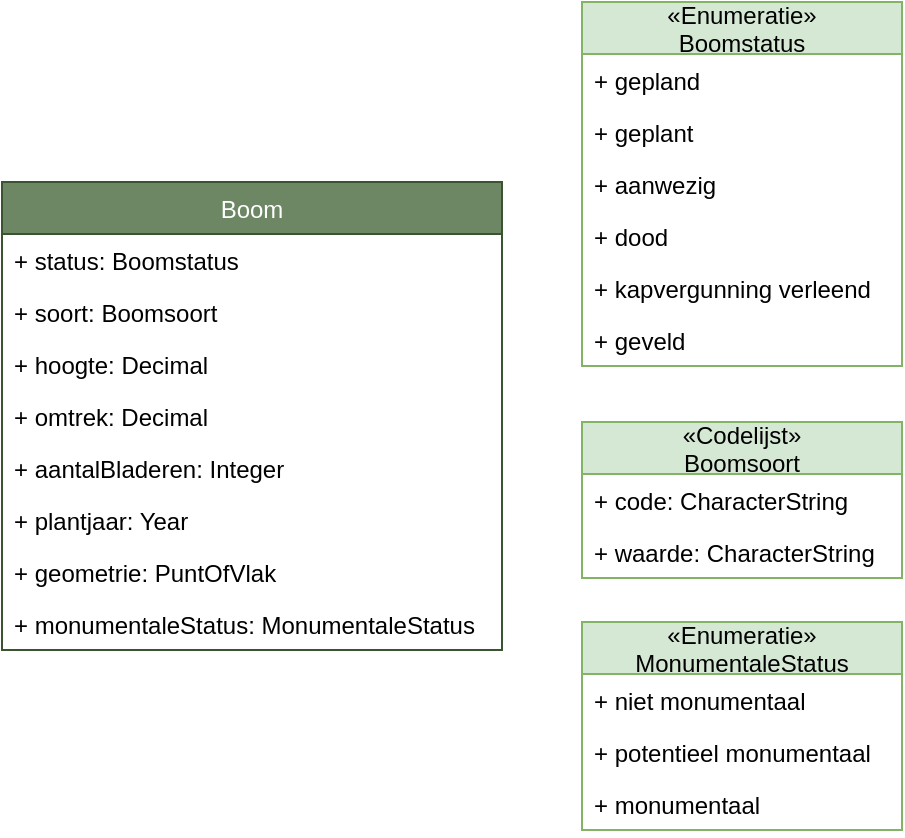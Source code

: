 <mxfile version="14.2.4" type="github" pages="4">
  <diagram id="eWLT6fke8j7gkNMnaCV9" name="imboom">
    <mxGraphModel dx="1422" dy="705" grid="1" gridSize="10" guides="1" tooltips="1" connect="1" arrows="1" fold="1" page="1" pageScale="1" pageWidth="850" pageHeight="1100" math="0" shadow="0">
      <root>
        <mxCell id="0" />
        <mxCell id="1" parent="0" />
        <mxCell id="Rfh3Gg2_iiofm85JVsGx-1" value="Boom" style="swimlane;fontStyle=0;childLayout=stackLayout;horizontal=1;startSize=26;fillColor=#6d8764;horizontalStack=0;resizeParent=1;resizeParentMax=0;resizeLast=0;collapsible=1;marginBottom=0;strokeColor=#3A5431;fontColor=#ffffff;" vertex="1" parent="1">
          <mxGeometry x="230" y="380" width="250" height="234" as="geometry" />
        </mxCell>
        <mxCell id="Rfh3Gg2_iiofm85JVsGx-2" value="+ status: Boomstatus" style="text;strokeColor=none;fillColor=none;align=left;verticalAlign=top;spacingLeft=4;spacingRight=4;overflow=hidden;rotatable=0;points=[[0,0.5],[1,0.5]];portConstraint=eastwest;" vertex="1" parent="Rfh3Gg2_iiofm85JVsGx-1">
          <mxGeometry y="26" width="250" height="26" as="geometry" />
        </mxCell>
        <mxCell id="Rfh3Gg2_iiofm85JVsGx-3" value="+ soort: Boomsoort" style="text;strokeColor=none;fillColor=none;align=left;verticalAlign=top;spacingLeft=4;spacingRight=4;overflow=hidden;rotatable=0;points=[[0,0.5],[1,0.5]];portConstraint=eastwest;" vertex="1" parent="Rfh3Gg2_iiofm85JVsGx-1">
          <mxGeometry y="52" width="250" height="26" as="geometry" />
        </mxCell>
        <mxCell id="Rfh3Gg2_iiofm85JVsGx-4" value="+ hoogte: Decimal" style="text;strokeColor=none;fillColor=none;align=left;verticalAlign=top;spacingLeft=4;spacingRight=4;overflow=hidden;rotatable=0;points=[[0,0.5],[1,0.5]];portConstraint=eastwest;" vertex="1" parent="Rfh3Gg2_iiofm85JVsGx-1">
          <mxGeometry y="78" width="250" height="26" as="geometry" />
        </mxCell>
        <mxCell id="Rfh3Gg2_iiofm85JVsGx-5" value="+ omtrek: Decimal" style="text;strokeColor=none;fillColor=none;align=left;verticalAlign=top;spacingLeft=4;spacingRight=4;overflow=hidden;rotatable=0;points=[[0,0.5],[1,0.5]];portConstraint=eastwest;" vertex="1" parent="Rfh3Gg2_iiofm85JVsGx-1">
          <mxGeometry y="104" width="250" height="26" as="geometry" />
        </mxCell>
        <mxCell id="Rfh3Gg2_iiofm85JVsGx-6" value="+ aantalBladeren: Integer" style="text;strokeColor=none;fillColor=none;align=left;verticalAlign=top;spacingLeft=4;spacingRight=4;overflow=hidden;rotatable=0;points=[[0,0.5],[1,0.5]];portConstraint=eastwest;" vertex="1" parent="Rfh3Gg2_iiofm85JVsGx-1">
          <mxGeometry y="130" width="250" height="26" as="geometry" />
        </mxCell>
        <mxCell id="Rfh3Gg2_iiofm85JVsGx-7" value="+ plantjaar: Year" style="text;strokeColor=none;fillColor=none;align=left;verticalAlign=top;spacingLeft=4;spacingRight=4;overflow=hidden;rotatable=0;points=[[0,0.5],[1,0.5]];portConstraint=eastwest;" vertex="1" parent="Rfh3Gg2_iiofm85JVsGx-1">
          <mxGeometry y="156" width="250" height="26" as="geometry" />
        </mxCell>
        <mxCell id="Rfh3Gg2_iiofm85JVsGx-8" value="+ geometrie: PuntOfVlak" style="text;strokeColor=none;fillColor=none;align=left;verticalAlign=top;spacingLeft=4;spacingRight=4;overflow=hidden;rotatable=0;points=[[0,0.5],[1,0.5]];portConstraint=eastwest;" vertex="1" parent="Rfh3Gg2_iiofm85JVsGx-1">
          <mxGeometry y="182" width="250" height="26" as="geometry" />
        </mxCell>
        <mxCell id="Rfh3Gg2_iiofm85JVsGx-9" value="+ monumentaleStatus: MonumentaleStatus" style="text;strokeColor=none;fillColor=none;align=left;verticalAlign=top;spacingLeft=4;spacingRight=4;overflow=hidden;rotatable=0;points=[[0,0.5],[1,0.5]];portConstraint=eastwest;" vertex="1" parent="Rfh3Gg2_iiofm85JVsGx-1">
          <mxGeometry y="208" width="250" height="26" as="geometry" />
        </mxCell>
        <mxCell id="Rfh3Gg2_iiofm85JVsGx-10" value="«Enumeratie»&#xa;Boomstatus" style="swimlane;fontStyle=0;childLayout=stackLayout;horizontal=1;startSize=26;fillColor=#d5e8d4;horizontalStack=0;resizeParent=1;resizeParentMax=0;resizeLast=0;collapsible=1;marginBottom=0;strokeColor=#82b366;" vertex="1" parent="1">
          <mxGeometry x="520" y="290" width="160" height="182" as="geometry" />
        </mxCell>
        <mxCell id="Rfh3Gg2_iiofm85JVsGx-11" value="+ gepland" style="text;strokeColor=none;fillColor=none;align=left;verticalAlign=top;spacingLeft=4;spacingRight=4;overflow=hidden;rotatable=0;points=[[0,0.5],[1,0.5]];portConstraint=eastwest;" vertex="1" parent="Rfh3Gg2_iiofm85JVsGx-10">
          <mxGeometry y="26" width="160" height="26" as="geometry" />
        </mxCell>
        <mxCell id="Rfh3Gg2_iiofm85JVsGx-12" value="+ geplant" style="text;strokeColor=none;fillColor=none;align=left;verticalAlign=top;spacingLeft=4;spacingRight=4;overflow=hidden;rotatable=0;points=[[0,0.5],[1,0.5]];portConstraint=eastwest;" vertex="1" parent="Rfh3Gg2_iiofm85JVsGx-10">
          <mxGeometry y="52" width="160" height="26" as="geometry" />
        </mxCell>
        <mxCell id="Rfh3Gg2_iiofm85JVsGx-13" value="+ aanwezig" style="text;strokeColor=none;fillColor=none;align=left;verticalAlign=top;spacingLeft=4;spacingRight=4;overflow=hidden;rotatable=0;points=[[0,0.5],[1,0.5]];portConstraint=eastwest;" vertex="1" parent="Rfh3Gg2_iiofm85JVsGx-10">
          <mxGeometry y="78" width="160" height="26" as="geometry" />
        </mxCell>
        <mxCell id="Rfh3Gg2_iiofm85JVsGx-14" value="+ dood" style="text;strokeColor=none;fillColor=none;align=left;verticalAlign=top;spacingLeft=4;spacingRight=4;overflow=hidden;rotatable=0;points=[[0,0.5],[1,0.5]];portConstraint=eastwest;" vertex="1" parent="Rfh3Gg2_iiofm85JVsGx-10">
          <mxGeometry y="104" width="160" height="26" as="geometry" />
        </mxCell>
        <mxCell id="Rfh3Gg2_iiofm85JVsGx-15" value="+ kapvergunning verleend" style="text;strokeColor=none;fillColor=none;align=left;verticalAlign=top;spacingLeft=4;spacingRight=4;overflow=hidden;rotatable=0;points=[[0,0.5],[1,0.5]];portConstraint=eastwest;" vertex="1" parent="Rfh3Gg2_iiofm85JVsGx-10">
          <mxGeometry y="130" width="160" height="26" as="geometry" />
        </mxCell>
        <mxCell id="Rfh3Gg2_iiofm85JVsGx-16" value="+ geveld" style="text;strokeColor=none;fillColor=none;align=left;verticalAlign=top;spacingLeft=4;spacingRight=4;overflow=hidden;rotatable=0;points=[[0,0.5],[1,0.5]];portConstraint=eastwest;" vertex="1" parent="Rfh3Gg2_iiofm85JVsGx-10">
          <mxGeometry y="156" width="160" height="26" as="geometry" />
        </mxCell>
        <mxCell id="Rfh3Gg2_iiofm85JVsGx-17" value="«Codelijst»&#xa;Boomsoort" style="swimlane;fontStyle=0;childLayout=stackLayout;horizontal=1;startSize=26;fillColor=#d5e8d4;horizontalStack=0;resizeParent=1;resizeParentMax=0;resizeLast=0;collapsible=1;marginBottom=0;strokeColor=#82b366;" vertex="1" parent="1">
          <mxGeometry x="520" y="500" width="160" height="78" as="geometry" />
        </mxCell>
        <mxCell id="Rfh3Gg2_iiofm85JVsGx-18" value="+ code: CharacterString" style="text;strokeColor=none;fillColor=none;align=left;verticalAlign=top;spacingLeft=4;spacingRight=4;overflow=hidden;rotatable=0;points=[[0,0.5],[1,0.5]];portConstraint=eastwest;" vertex="1" parent="Rfh3Gg2_iiofm85JVsGx-17">
          <mxGeometry y="26" width="160" height="26" as="geometry" />
        </mxCell>
        <mxCell id="Rfh3Gg2_iiofm85JVsGx-19" value="+ waarde: CharacterString" style="text;strokeColor=none;fillColor=none;align=left;verticalAlign=top;spacingLeft=4;spacingRight=4;overflow=hidden;rotatable=0;points=[[0,0.5],[1,0.5]];portConstraint=eastwest;" vertex="1" parent="Rfh3Gg2_iiofm85JVsGx-17">
          <mxGeometry y="52" width="160" height="26" as="geometry" />
        </mxCell>
        <mxCell id="Rfh3Gg2_iiofm85JVsGx-20" value="«Enumeratie»&#xa;MonumentaleStatus" style="swimlane;fontStyle=0;childLayout=stackLayout;horizontal=1;startSize=26;fillColor=#d5e8d4;horizontalStack=0;resizeParent=1;resizeParentMax=0;resizeLast=0;collapsible=1;marginBottom=0;strokeColor=#82b366;" vertex="1" parent="1">
          <mxGeometry x="520" y="600" width="160" height="104" as="geometry" />
        </mxCell>
        <mxCell id="Rfh3Gg2_iiofm85JVsGx-21" value="+ niet monumentaal" style="text;strokeColor=none;fillColor=none;align=left;verticalAlign=top;spacingLeft=4;spacingRight=4;overflow=hidden;rotatable=0;points=[[0,0.5],[1,0.5]];portConstraint=eastwest;" vertex="1" parent="Rfh3Gg2_iiofm85JVsGx-20">
          <mxGeometry y="26" width="160" height="26" as="geometry" />
        </mxCell>
        <mxCell id="Rfh3Gg2_iiofm85JVsGx-22" value="+ potentieel monumentaal" style="text;strokeColor=none;fillColor=none;align=left;verticalAlign=top;spacingLeft=4;spacingRight=4;overflow=hidden;rotatable=0;points=[[0,0.5],[1,0.5]];portConstraint=eastwest;" vertex="1" parent="Rfh3Gg2_iiofm85JVsGx-20">
          <mxGeometry y="52" width="160" height="26" as="geometry" />
        </mxCell>
        <mxCell id="Rfh3Gg2_iiofm85JVsGx-23" value="+ monumentaal" style="text;strokeColor=none;fillColor=none;align=left;verticalAlign=top;spacingLeft=4;spacingRight=4;overflow=hidden;rotatable=0;points=[[0,0.5],[1,0.5]];portConstraint=eastwest;" vertex="1" parent="Rfh3Gg2_iiofm85JVsGx-20">
          <mxGeometry y="78" width="160" height="26" as="geometry" />
        </mxCell>
      </root>
    </mxGraphModel>
  </diagram>
  <diagram id="xG4rbfmmM1zERDIlD-5l" name="uitwerking A">
    <mxGraphModel dx="1422" dy="1805" grid="1" gridSize="10" guides="1" tooltips="1" connect="1" arrows="1" fold="1" page="1" pageScale="1" pageWidth="850" pageHeight="1100" math="0" shadow="0">
      <root>
        <mxCell id="nVqjDYYkUavg_IclUNQ8-0" />
        <mxCell id="nVqjDYYkUavg_IclUNQ8-1" parent="nVqjDYYkUavg_IclUNQ8-0" />
        <mxCell id="nVqjDYYkUavg_IclUNQ8-2" value="«Enumeratie»&#xa;Boomstatus" style="swimlane;fontStyle=0;childLayout=stackLayout;horizontal=1;startSize=26;fillColor=#d5e8d4;horizontalStack=0;resizeParent=1;resizeParentMax=0;resizeLast=0;collapsible=1;marginBottom=0;strokeColor=#82b366;" vertex="1" parent="nVqjDYYkUavg_IclUNQ8-1">
          <mxGeometry x="50" y="480" width="160" height="182" as="geometry" />
        </mxCell>
        <mxCell id="nVqjDYYkUavg_IclUNQ8-3" value="+ gepland" style="text;strokeColor=none;fillColor=none;align=left;verticalAlign=top;spacingLeft=4;spacingRight=4;overflow=hidden;rotatable=0;points=[[0,0.5],[1,0.5]];portConstraint=eastwest;" vertex="1" parent="nVqjDYYkUavg_IclUNQ8-2">
          <mxGeometry y="26" width="160" height="26" as="geometry" />
        </mxCell>
        <mxCell id="nVqjDYYkUavg_IclUNQ8-4" value="+ geplant" style="text;strokeColor=none;fillColor=none;align=left;verticalAlign=top;spacingLeft=4;spacingRight=4;overflow=hidden;rotatable=0;points=[[0,0.5],[1,0.5]];portConstraint=eastwest;" vertex="1" parent="nVqjDYYkUavg_IclUNQ8-2">
          <mxGeometry y="52" width="160" height="26" as="geometry" />
        </mxCell>
        <mxCell id="nVqjDYYkUavg_IclUNQ8-5" value="+ aanwezig" style="text;strokeColor=none;fillColor=none;align=left;verticalAlign=top;spacingLeft=4;spacingRight=4;overflow=hidden;rotatable=0;points=[[0,0.5],[1,0.5]];portConstraint=eastwest;" vertex="1" parent="nVqjDYYkUavg_IclUNQ8-2">
          <mxGeometry y="78" width="160" height="26" as="geometry" />
        </mxCell>
        <mxCell id="nVqjDYYkUavg_IclUNQ8-6" value="+ dood" style="text;strokeColor=none;fillColor=none;align=left;verticalAlign=top;spacingLeft=4;spacingRight=4;overflow=hidden;rotatable=0;points=[[0,0.5],[1,0.5]];portConstraint=eastwest;" vertex="1" parent="nVqjDYYkUavg_IclUNQ8-2">
          <mxGeometry y="104" width="160" height="26" as="geometry" />
        </mxCell>
        <mxCell id="nVqjDYYkUavg_IclUNQ8-7" value="+ kapvergunning verleend" style="text;strokeColor=none;fillColor=none;align=left;verticalAlign=top;spacingLeft=4;spacingRight=4;overflow=hidden;rotatable=0;points=[[0,0.5],[1,0.5]];portConstraint=eastwest;" vertex="1" parent="nVqjDYYkUavg_IclUNQ8-2">
          <mxGeometry y="130" width="160" height="26" as="geometry" />
        </mxCell>
        <mxCell id="nVqjDYYkUavg_IclUNQ8-8" value="+ geveld" style="text;strokeColor=none;fillColor=none;align=left;verticalAlign=top;spacingLeft=4;spacingRight=4;overflow=hidden;rotatable=0;points=[[0,0.5],[1,0.5]];portConstraint=eastwest;" vertex="1" parent="nVqjDYYkUavg_IclUNQ8-2">
          <mxGeometry y="156" width="160" height="26" as="geometry" />
        </mxCell>
        <mxCell id="nVqjDYYkUavg_IclUNQ8-9" value="«Codelijst»&#xa;Boomsoort" style="swimlane;fontStyle=0;childLayout=stackLayout;horizontal=1;startSize=26;fillColor=#d5e8d4;horizontalStack=0;resizeParent=1;resizeParentMax=0;resizeLast=0;collapsible=1;marginBottom=0;strokeColor=#82b366;" vertex="1" parent="nVqjDYYkUavg_IclUNQ8-1">
          <mxGeometry x="50" y="690" width="160" height="78" as="geometry" />
        </mxCell>
        <mxCell id="nVqjDYYkUavg_IclUNQ8-10" value="+ code: CharacterString" style="text;strokeColor=none;fillColor=none;align=left;verticalAlign=top;spacingLeft=4;spacingRight=4;overflow=hidden;rotatable=0;points=[[0,0.5],[1,0.5]];portConstraint=eastwest;" vertex="1" parent="nVqjDYYkUavg_IclUNQ8-9">
          <mxGeometry y="26" width="160" height="26" as="geometry" />
        </mxCell>
        <mxCell id="nVqjDYYkUavg_IclUNQ8-11" value="+ waarde: CharacterString" style="text;strokeColor=none;fillColor=none;align=left;verticalAlign=top;spacingLeft=4;spacingRight=4;overflow=hidden;rotatable=0;points=[[0,0.5],[1,0.5]];portConstraint=eastwest;" vertex="1" parent="nVqjDYYkUavg_IclUNQ8-9">
          <mxGeometry y="52" width="160" height="26" as="geometry" />
        </mxCell>
        <mxCell id="nVqjDYYkUavg_IclUNQ8-12" value="«Enumeratie»&#xa;MonumentaleStatus" style="swimlane;fontStyle=0;childLayout=stackLayout;horizontal=1;startSize=26;fillColor=#d5e8d4;horizontalStack=0;resizeParent=1;resizeParentMax=0;resizeLast=0;collapsible=1;marginBottom=0;strokeColor=#82b366;" vertex="1" parent="nVqjDYYkUavg_IclUNQ8-1">
          <mxGeometry x="50" y="790" width="160" height="104" as="geometry" />
        </mxCell>
        <mxCell id="nVqjDYYkUavg_IclUNQ8-13" value="+ niet monumentaal" style="text;strokeColor=none;fillColor=none;align=left;verticalAlign=top;spacingLeft=4;spacingRight=4;overflow=hidden;rotatable=0;points=[[0,0.5],[1,0.5]];portConstraint=eastwest;" vertex="1" parent="nVqjDYYkUavg_IclUNQ8-12">
          <mxGeometry y="26" width="160" height="26" as="geometry" />
        </mxCell>
        <mxCell id="nVqjDYYkUavg_IclUNQ8-14" value="+ potentieel monumentaal" style="text;strokeColor=none;fillColor=none;align=left;verticalAlign=top;spacingLeft=4;spacingRight=4;overflow=hidden;rotatable=0;points=[[0,0.5],[1,0.5]];portConstraint=eastwest;" vertex="1" parent="nVqjDYYkUavg_IclUNQ8-12">
          <mxGeometry y="52" width="160" height="26" as="geometry" />
        </mxCell>
        <mxCell id="nVqjDYYkUavg_IclUNQ8-15" value="+ monumentaal" style="text;strokeColor=none;fillColor=none;align=left;verticalAlign=top;spacingLeft=4;spacingRight=4;overflow=hidden;rotatable=0;points=[[0,0.5],[1,0.5]];portConstraint=eastwest;" vertex="1" parent="nVqjDYYkUavg_IclUNQ8-12">
          <mxGeometry y="78" width="160" height="26" as="geometry" />
        </mxCell>
        <mxCell id="nVqjDYYkUavg_IclUNQ8-16" value="onderwerp" style="rounded=0;orthogonalLoop=1;jettySize=auto;html=1;endArrow=openThin;endFill=0;endSize=10;" edge="1" parent="nVqjDYYkUavg_IclUNQ8-1" source="nVqjDYYkUavg_IclUNQ8-17" target="nVqjDYYkUavg_IclUNQ8-20">
          <mxGeometry relative="1" as="geometry">
            <mxPoint x="669" y="171" as="sourcePoint" />
            <mxPoint x="519" y="171.0" as="targetPoint" />
          </mxGeometry>
        </mxCell>
        <mxCell id="nVqjDYYkUavg_IclUNQ8-17" value="«Gegevenstype»" style="swimlane;fontStyle=0;childLayout=stackLayout;horizontal=1;startSize=26;fillColor=#f5f5f5;horizontalStack=0;resizeParent=1;resizeParentMax=0;resizeLast=0;collapsible=1;marginBottom=0;strokeColor=#666666;fontColor=#333333;" vertex="1" parent="nVqjDYYkUavg_IclUNQ8-1">
          <mxGeometry x="770" y="100" width="200" height="78" as="geometry" />
        </mxCell>
        <mxCell id="nVqjDYYkUavg_IclUNQ8-18" value="+ kenmerk: «Kenmerksoort»" style="text;strokeColor=none;fillColor=none;align=left;verticalAlign=top;spacingLeft=4;spacingRight=4;overflow=hidden;rotatable=0;points=[[0,0.5],[1,0.5]];portConstraint=eastwest;" vertex="1" parent="nVqjDYYkUavg_IclUNQ8-17">
          <mxGeometry y="26" width="200" height="26" as="geometry" />
        </mxCell>
        <mxCell id="nVqjDYYkUavg_IclUNQ8-19" value="+ waarde: «WaardeSoort»" style="text;strokeColor=none;fillColor=none;align=left;verticalAlign=top;spacingLeft=4;spacingRight=4;overflow=hidden;rotatable=0;points=[[0,0.5],[1,0.5]];portConstraint=eastwest;" vertex="1" parent="nVqjDYYkUavg_IclUNQ8-17">
          <mxGeometry y="52" width="200" height="26" as="geometry" />
        </mxCell>
        <mxCell id="nVqjDYYkUavg_IclUNQ8-20" value="«ObjectType»" style="swimlane;fontStyle=0;childLayout=stackLayout;horizontal=1;startSize=26;fillColor=#f5f5f5;horizontalStack=0;resizeParent=1;resizeParentMax=0;resizeLast=0;collapsible=1;marginBottom=0;strokeColor=#666666;fontColor=#333333;" vertex="1" parent="nVqjDYYkUavg_IclUNQ8-1">
          <mxGeometry x="230" y="113" width="250" height="52" as="geometry" />
        </mxCell>
        <mxCell id="nVqjDYYkUavg_IclUNQ8-21" value="geregistreerdMet" style="rounded=0;orthogonalLoop=1;jettySize=auto;html=1;" edge="1" parent="nVqjDYYkUavg_IclUNQ8-1" source="nVqjDYYkUavg_IclUNQ8-38" target="nVqjDYYkUavg_IclUNQ8-49">
          <mxGeometry relative="1" as="geometry" />
        </mxCell>
        <mxCell id="nVqjDYYkUavg_IclUNQ8-22" style="edgeStyle=none;rounded=0;orthogonalLoop=1;jettySize=auto;html=1;endArrow=block;endFill=0;endSize=15;" edge="1" parent="nVqjDYYkUavg_IclUNQ8-1" source="nVqjDYYkUavg_IclUNQ8-24" target="nVqjDYYkUavg_IclUNQ8-88">
          <mxGeometry relative="1" as="geometry">
            <Array as="points">
              <mxPoint x="870" y="479" />
            </Array>
          </mxGeometry>
        </mxCell>
        <mxCell id="nVqjDYYkUavg_IclUNQ8-23" value="onderwerp" style="edgeStyle=none;rounded=0;orthogonalLoop=1;jettySize=auto;html=1;endArrow=classic;endFill=1;endSize=6;" edge="1" parent="nVqjDYYkUavg_IclUNQ8-1" source="nVqjDYYkUavg_IclUNQ8-24" target="nVqjDYYkUavg_IclUNQ8-38">
          <mxGeometry relative="1" as="geometry" />
        </mxCell>
        <mxCell id="nVqjDYYkUavg_IclUNQ8-24" value="«Gegevenstype»&#xa;BoomstatusGegeven" style="swimlane;fontStyle=0;childLayout=stackLayout;horizontal=1;startSize=26;fillColor=#fff2cc;horizontalStack=0;resizeParent=1;resizeParentMax=0;resizeLast=0;collapsible=1;marginBottom=0;strokeColor=#d6b656;" vertex="1" parent="nVqjDYYkUavg_IclUNQ8-1">
          <mxGeometry x="660" y="440" width="180" height="78" as="geometry" />
        </mxCell>
        <mxCell id="nVqjDYYkUavg_IclUNQ8-25" value="+ waarde: Boomstatus" style="text;strokeColor=none;fillColor=none;align=left;verticalAlign=top;spacingLeft=4;spacingRight=4;overflow=hidden;rotatable=0;points=[[0,0.5],[1,0.5]];portConstraint=eastwest;" vertex="1" parent="nVqjDYYkUavg_IclUNQ8-24">
          <mxGeometry y="26" width="180" height="26" as="geometry" />
        </mxCell>
        <mxCell id="nVqjDYYkUavg_IclUNQ8-26" value="+ kenmerk: status" style="text;strokeColor=none;fillColor=none;align=left;verticalAlign=top;spacingLeft=4;spacingRight=4;overflow=hidden;rotatable=0;points=[[0,0.5],[1,0.5]];portConstraint=eastwest;" vertex="1" parent="nVqjDYYkUavg_IclUNQ8-24">
          <mxGeometry y="52" width="180" height="26" as="geometry" />
        </mxCell>
        <mxCell id="nVqjDYYkUavg_IclUNQ8-27" value="onderwerp" style="rounded=0;orthogonalLoop=1;jettySize=auto;html=1;" edge="1" parent="nVqjDYYkUavg_IclUNQ8-1" source="nVqjDYYkUavg_IclUNQ8-56" target="nVqjDYYkUavg_IclUNQ8-38">
          <mxGeometry relative="1" as="geometry" />
        </mxCell>
        <mxCell id="nVqjDYYkUavg_IclUNQ8-28" value="bron" style="edgeStyle=none;rounded=0;orthogonalLoop=1;jettySize=auto;html=1;" edge="1" parent="nVqjDYYkUavg_IclUNQ8-1" source="nVqjDYYkUavg_IclUNQ8-59" target="nVqjDYYkUavg_IclUNQ8-62">
          <mxGeometry relative="1" as="geometry" />
        </mxCell>
        <mxCell id="nVqjDYYkUavg_IclUNQ8-29" value="onderwerp" style="edgeStyle=none;rounded=0;orthogonalLoop=1;jettySize=auto;html=1;" edge="1" parent="nVqjDYYkUavg_IclUNQ8-1" source="nVqjDYYkUavg_IclUNQ8-59" target="nVqjDYYkUavg_IclUNQ8-38">
          <mxGeometry relative="1" as="geometry" />
        </mxCell>
        <mxCell id="nVqjDYYkUavg_IclUNQ8-30" value="uitgevoerdDoor" style="rounded=0;orthogonalLoop=1;jettySize=auto;html=1;" edge="1" parent="nVqjDYYkUavg_IclUNQ8-1" source="nVqjDYYkUavg_IclUNQ8-62" target="nVqjDYYkUavg_IclUNQ8-66">
          <mxGeometry relative="1" as="geometry">
            <mxPoint x="970" y="696" as="targetPoint" />
          </mxGeometry>
        </mxCell>
        <mxCell id="nVqjDYYkUavg_IclUNQ8-31" value="bron" style="edgeStyle=none;rounded=0;orthogonalLoop=1;jettySize=auto;html=1;" edge="1" parent="nVqjDYYkUavg_IclUNQ8-1" source="nVqjDYYkUavg_IclUNQ8-69" target="nVqjDYYkUavg_IclUNQ8-62">
          <mxGeometry relative="1" as="geometry" />
        </mxCell>
        <mxCell id="nVqjDYYkUavg_IclUNQ8-32" value="onderwerp" style="edgeStyle=none;rounded=0;orthogonalLoop=1;jettySize=auto;html=1;" edge="1" parent="nVqjDYYkUavg_IclUNQ8-1" source="nVqjDYYkUavg_IclUNQ8-69" target="nVqjDYYkUavg_IclUNQ8-38">
          <mxGeometry relative="1" as="geometry" />
        </mxCell>
        <mxCell id="nVqjDYYkUavg_IclUNQ8-33" value="bron" style="edgeStyle=none;rounded=0;orthogonalLoop=1;jettySize=auto;html=1;" edge="1" parent="nVqjDYYkUavg_IclUNQ8-1" source="nVqjDYYkUavg_IclUNQ8-73" target="nVqjDYYkUavg_IclUNQ8-62">
          <mxGeometry relative="1" as="geometry" />
        </mxCell>
        <mxCell id="nVqjDYYkUavg_IclUNQ8-34" value="onderwerp" style="edgeStyle=none;rounded=0;orthogonalLoop=1;jettySize=auto;html=1;" edge="1" parent="nVqjDYYkUavg_IclUNQ8-1" source="nVqjDYYkUavg_IclUNQ8-73" target="nVqjDYYkUavg_IclUNQ8-38">
          <mxGeometry relative="1" as="geometry" />
        </mxCell>
        <mxCell id="nVqjDYYkUavg_IclUNQ8-35" value="onderwerp" style="edgeStyle=none;rounded=0;orthogonalLoop=1;jettySize=auto;html=1;" edge="1" parent="nVqjDYYkUavg_IclUNQ8-1" source="nVqjDYYkUavg_IclUNQ8-83" target="nVqjDYYkUavg_IclUNQ8-38">
          <mxGeometry relative="1" as="geometry" />
        </mxCell>
        <mxCell id="nVqjDYYkUavg_IclUNQ8-36" value="brondocument" style="edgeStyle=none;rounded=0;orthogonalLoop=1;jettySize=auto;html=1;" edge="1" parent="nVqjDYYkUavg_IclUNQ8-1" source="nVqjDYYkUavg_IclUNQ8-77" target="nVqjDYYkUavg_IclUNQ8-80">
          <mxGeometry relative="1" as="geometry" />
        </mxCell>
        <mxCell id="nVqjDYYkUavg_IclUNQ8-37" value="onderwerp" style="edgeStyle=none;rounded=0;orthogonalLoop=1;jettySize=auto;html=1;" edge="1" parent="nVqjDYYkUavg_IclUNQ8-1" source="nVqjDYYkUavg_IclUNQ8-77" target="nVqjDYYkUavg_IclUNQ8-38">
          <mxGeometry relative="1" as="geometry" />
        </mxCell>
        <mxCell id="nVqjDYYkUavg_IclUNQ8-38" value="«ObjectType»&#xa;Boom" style="swimlane;fontStyle=0;childLayout=stackLayout;horizontal=1;startSize=26;fillColor=#6d8764;horizontalStack=0;resizeParent=1;resizeParentMax=0;resizeLast=0;collapsible=1;marginBottom=0;strokeColor=#3A5431;fontColor=#ffffff;" vertex="1" parent="nVqjDYYkUavg_IclUNQ8-1">
          <mxGeometry x="230" y="690" width="250" height="260" as="geometry" />
        </mxCell>
        <mxCell id="nVqjDYYkUavg_IclUNQ8-39" value="+ identificatie: CharacterString" style="text;strokeColor=none;fillColor=none;align=left;verticalAlign=top;spacingLeft=4;spacingRight=4;overflow=hidden;rotatable=0;points=[[0,0.5],[1,0.5]];portConstraint=eastwest;" vertex="1" parent="nVqjDYYkUavg_IclUNQ8-38">
          <mxGeometry y="26" width="250" height="26" as="geometry" />
        </mxCell>
        <mxCell id="nVqjDYYkUavg_IclUNQ8-40" value="+ status: Boomstatus" style="text;strokeColor=none;fillColor=none;align=left;verticalAlign=top;spacingLeft=4;spacingRight=4;overflow=hidden;rotatable=0;points=[[0,0.5],[1,0.5]];portConstraint=eastwest;" vertex="1" parent="nVqjDYYkUavg_IclUNQ8-38">
          <mxGeometry y="52" width="250" height="26" as="geometry" />
        </mxCell>
        <mxCell id="nVqjDYYkUavg_IclUNQ8-41" value="+ soort: Boomsoort" style="text;strokeColor=none;fillColor=none;align=left;verticalAlign=top;spacingLeft=4;spacingRight=4;overflow=hidden;rotatable=0;points=[[0,0.5],[1,0.5]];portConstraint=eastwest;" vertex="1" parent="nVqjDYYkUavg_IclUNQ8-38">
          <mxGeometry y="78" width="250" height="26" as="geometry" />
        </mxCell>
        <mxCell id="nVqjDYYkUavg_IclUNQ8-42" value="+ hoogte: Decimal" style="text;strokeColor=none;fillColor=none;align=left;verticalAlign=top;spacingLeft=4;spacingRight=4;overflow=hidden;rotatable=0;points=[[0,0.5],[1,0.5]];portConstraint=eastwest;" vertex="1" parent="nVqjDYYkUavg_IclUNQ8-38">
          <mxGeometry y="104" width="250" height="26" as="geometry" />
        </mxCell>
        <mxCell id="nVqjDYYkUavg_IclUNQ8-43" value="+ omtrek: Decimal" style="text;strokeColor=none;fillColor=none;align=left;verticalAlign=top;spacingLeft=4;spacingRight=4;overflow=hidden;rotatable=0;points=[[0,0.5],[1,0.5]];portConstraint=eastwest;" vertex="1" parent="nVqjDYYkUavg_IclUNQ8-38">
          <mxGeometry y="130" width="250" height="26" as="geometry" />
        </mxCell>
        <mxCell id="nVqjDYYkUavg_IclUNQ8-44" value="+ aantalBladeren: Integer" style="text;strokeColor=none;fillColor=none;align=left;verticalAlign=top;spacingLeft=4;spacingRight=4;overflow=hidden;rotatable=0;points=[[0,0.5],[1,0.5]];portConstraint=eastwest;" vertex="1" parent="nVqjDYYkUavg_IclUNQ8-38">
          <mxGeometry y="156" width="250" height="26" as="geometry" />
        </mxCell>
        <mxCell id="nVqjDYYkUavg_IclUNQ8-45" value="+ plantjaar: Year" style="text;strokeColor=none;fillColor=none;align=left;verticalAlign=top;spacingLeft=4;spacingRight=4;overflow=hidden;rotatable=0;points=[[0,0.5],[1,0.5]];portConstraint=eastwest;" vertex="1" parent="nVqjDYYkUavg_IclUNQ8-38">
          <mxGeometry y="182" width="250" height="26" as="geometry" />
        </mxCell>
        <mxCell id="nVqjDYYkUavg_IclUNQ8-46" value="+ geometrie: PuntOfVlak" style="text;strokeColor=none;fillColor=none;align=left;verticalAlign=top;spacingLeft=4;spacingRight=4;overflow=hidden;rotatable=0;points=[[0,0.5],[1,0.5]];portConstraint=eastwest;" vertex="1" parent="nVqjDYYkUavg_IclUNQ8-38">
          <mxGeometry y="208" width="250" height="26" as="geometry" />
        </mxCell>
        <mxCell id="nVqjDYYkUavg_IclUNQ8-47" value="+ monumentaleStatus: MonumentaleStatus" style="text;strokeColor=none;fillColor=none;align=left;verticalAlign=top;spacingLeft=4;spacingRight=4;overflow=hidden;rotatable=0;points=[[0,0.5],[1,0.5]];portConstraint=eastwest;" vertex="1" parent="nVqjDYYkUavg_IclUNQ8-38">
          <mxGeometry y="234" width="250" height="26" as="geometry" />
        </mxCell>
        <mxCell id="nVqjDYYkUavg_IclUNQ8-48" value="bestaatUit [1..*]" style="edgeStyle=none;rounded=0;orthogonalLoop=1;jettySize=auto;html=1;endArrow=classic;endFill=1;endSize=6;" edge="1" parent="nVqjDYYkUavg_IclUNQ8-1" source="nVqjDYYkUavg_IclUNQ8-49" target="nVqjDYYkUavg_IclUNQ8-88">
          <mxGeometry relative="1" as="geometry" />
        </mxCell>
        <mxCell id="nVqjDYYkUavg_IclUNQ8-49" value="«Context»&#xa;Registratiegegevens" style="swimlane;fontStyle=0;childLayout=stackLayout;horizontal=1;startSize=26;fillColor=#6d8764;horizontalStack=0;resizeParent=1;resizeParentMax=0;resizeLast=0;collapsible=1;marginBottom=0;strokeColor=#3A5431;fontColor=#ffffff;" vertex="1" parent="nVqjDYYkUavg_IclUNQ8-1">
          <mxGeometry x="230" y="380" width="250" height="156" as="geometry" />
        </mxCell>
        <mxCell id="nVqjDYYkUavg_IclUNQ8-50" value="+ versie: CharacterString" style="text;strokeColor=none;fillColor=none;align=left;verticalAlign=top;spacingLeft=4;spacingRight=4;overflow=hidden;rotatable=0;points=[[0,0.5],[1,0.5]];portConstraint=eastwest;" vertex="1" parent="nVqjDYYkUavg_IclUNQ8-49">
          <mxGeometry y="26" width="250" height="26" as="geometry" />
        </mxCell>
        <mxCell id="nVqjDYYkUavg_IclUNQ8-51" value="+ beginGeldigheid: Date" style="text;strokeColor=none;fillColor=none;align=left;verticalAlign=top;spacingLeft=4;spacingRight=4;overflow=hidden;rotatable=0;points=[[0,0.5],[1,0.5]];portConstraint=eastwest;" vertex="1" parent="nVqjDYYkUavg_IclUNQ8-49">
          <mxGeometry y="52" width="250" height="26" as="geometry" />
        </mxCell>
        <mxCell id="nVqjDYYkUavg_IclUNQ8-52" value="+ eindGeldigheid: Date [0..1]" style="text;strokeColor=none;fillColor=none;align=left;verticalAlign=top;spacingLeft=4;spacingRight=4;overflow=hidden;rotatable=0;points=[[0,0.5],[1,0.5]];portConstraint=eastwest;" vertex="1" parent="nVqjDYYkUavg_IclUNQ8-49">
          <mxGeometry y="78" width="250" height="26" as="geometry" />
        </mxCell>
        <mxCell id="nVqjDYYkUavg_IclUNQ8-53" value="+ tijdstipRegistratie: DateTime" style="text;strokeColor=none;fillColor=none;align=left;verticalAlign=top;spacingLeft=4;spacingRight=4;overflow=hidden;rotatable=0;points=[[0,0.5],[1,0.5]];portConstraint=eastwest;" vertex="1" parent="nVqjDYYkUavg_IclUNQ8-49">
          <mxGeometry y="104" width="250" height="26" as="geometry" />
        </mxCell>
        <mxCell id="nVqjDYYkUavg_IclUNQ8-54" value="+ eindRegistratie: DateTime [0..1]" style="text;strokeColor=none;fillColor=none;align=left;verticalAlign=top;spacingLeft=4;spacingRight=4;overflow=hidden;rotatable=0;points=[[0,0.5],[1,0.5]];portConstraint=eastwest;" vertex="1" parent="nVqjDYYkUavg_IclUNQ8-49">
          <mxGeometry y="130" width="250" height="26" as="geometry" />
        </mxCell>
        <mxCell id="nVqjDYYkUavg_IclUNQ8-55" style="edgeStyle=none;rounded=0;orthogonalLoop=1;jettySize=auto;html=1;endArrow=block;endFill=0;endSize=15;" edge="1" parent="nVqjDYYkUavg_IclUNQ8-1" source="nVqjDYYkUavg_IclUNQ8-56" target="nVqjDYYkUavg_IclUNQ8-88">
          <mxGeometry relative="1" as="geometry">
            <Array as="points">
              <mxPoint x="870" y="575" />
            </Array>
          </mxGeometry>
        </mxCell>
        <mxCell id="nVqjDYYkUavg_IclUNQ8-56" value="«Gegevenstype»&#xa;BoomsoortGegeven" style="swimlane;fontStyle=0;childLayout=stackLayout;horizontal=1;startSize=26;fillColor=#fff2cc;horizontalStack=0;resizeParent=1;resizeParentMax=0;resizeLast=0;collapsible=1;marginBottom=0;strokeColor=#d6b656;" vertex="1" parent="nVqjDYYkUavg_IclUNQ8-1">
          <mxGeometry x="660" y="536" width="180" height="78" as="geometry" />
        </mxCell>
        <mxCell id="nVqjDYYkUavg_IclUNQ8-57" value="+ kenmerk: soort" style="text;strokeColor=none;fillColor=none;align=left;verticalAlign=top;spacingLeft=4;spacingRight=4;overflow=hidden;rotatable=0;points=[[0,0.5],[1,0.5]];portConstraint=eastwest;" vertex="1" parent="nVqjDYYkUavg_IclUNQ8-56">
          <mxGeometry y="26" width="180" height="26" as="geometry" />
        </mxCell>
        <mxCell id="nVqjDYYkUavg_IclUNQ8-58" value="+ waarde: Boomsoort" style="text;strokeColor=none;fillColor=none;align=left;verticalAlign=top;spacingLeft=4;spacingRight=4;overflow=hidden;rotatable=0;points=[[0,0.5],[1,0.5]];portConstraint=eastwest;" vertex="1" parent="nVqjDYYkUavg_IclUNQ8-56">
          <mxGeometry y="52" width="180" height="26" as="geometry" />
        </mxCell>
        <mxCell id="nVqjDYYkUavg_IclUNQ8-59" value="«Gegevenstype»&#xa;HoogteGegeven" style="swimlane;fontStyle=0;childLayout=stackLayout;horizontal=1;startSize=26;fillColor=#fff2cc;horizontalStack=0;resizeParent=1;resizeParentMax=0;resizeLast=0;collapsible=1;marginBottom=0;strokeColor=#d6b656;" vertex="1" parent="nVqjDYYkUavg_IclUNQ8-1">
          <mxGeometry x="660" y="632" width="180" height="78" as="geometry" />
        </mxCell>
        <mxCell id="nVqjDYYkUavg_IclUNQ8-60" value="+ kenmerk: hoogte" style="text;strokeColor=none;fillColor=none;align=left;verticalAlign=top;spacingLeft=4;spacingRight=4;overflow=hidden;rotatable=0;points=[[0,0.5],[1,0.5]];portConstraint=eastwest;" vertex="1" parent="nVqjDYYkUavg_IclUNQ8-59">
          <mxGeometry y="26" width="180" height="26" as="geometry" />
        </mxCell>
        <mxCell id="nVqjDYYkUavg_IclUNQ8-61" value="+ waarde: Decimal" style="text;strokeColor=none;fillColor=none;align=left;verticalAlign=top;spacingLeft=4;spacingRight=4;overflow=hidden;rotatable=0;points=[[0,0.5],[1,0.5]];portConstraint=eastwest;" vertex="1" parent="nVqjDYYkUavg_IclUNQ8-59">
          <mxGeometry y="52" width="180" height="26" as="geometry" />
        </mxCell>
        <mxCell id="nVqjDYYkUavg_IclUNQ8-62" value="«ObjectType»&#xa;Observatie" style="swimlane;fontStyle=0;childLayout=stackLayout;horizontal=1;startSize=26;fillColor=#6d8764;horizontalStack=0;resizeParent=1;resizeParentMax=0;resizeLast=0;collapsible=1;marginBottom=0;strokeColor=#3A5431;fontColor=#ffffff;" vertex="1" parent="nVqjDYYkUavg_IclUNQ8-1">
          <mxGeometry x="990" y="752" width="200" height="104" as="geometry" />
        </mxCell>
        <mxCell id="nVqjDYYkUavg_IclUNQ8-63" value="+ uitgevoerdOp: Date" style="text;strokeColor=none;fillColor=none;align=left;verticalAlign=top;spacingLeft=4;spacingRight=4;overflow=hidden;rotatable=0;points=[[0,0.5],[1,0.5]];portConstraint=eastwest;" vertex="1" parent="nVqjDYYkUavg_IclUNQ8-62">
          <mxGeometry y="26" width="200" height="26" as="geometry" />
        </mxCell>
        <mxCell id="nVqjDYYkUavg_IclUNQ8-64" value="+ nauwkeurigheid: Decimal [0..1]" style="text;strokeColor=none;fillColor=none;align=left;verticalAlign=top;spacingLeft=4;spacingRight=4;overflow=hidden;rotatable=0;points=[[0,0.5],[1,0.5]];portConstraint=eastwest;" vertex="1" parent="nVqjDYYkUavg_IclUNQ8-62">
          <mxGeometry y="52" width="200" height="26" as="geometry" />
        </mxCell>
        <mxCell id="nVqjDYYkUavg_IclUNQ8-65" value="+ onzekerheid: Decimal [0..1]" style="text;strokeColor=none;fillColor=none;align=left;verticalAlign=top;spacingLeft=4;spacingRight=4;overflow=hidden;rotatable=0;points=[[0,0.5],[1,0.5]];portConstraint=eastwest;" vertex="1" parent="nVqjDYYkUavg_IclUNQ8-62">
          <mxGeometry y="78" width="200" height="26" as="geometry" />
        </mxCell>
        <mxCell id="nVqjDYYkUavg_IclUNQ8-66" value="«ObjectType»&#xa;Actor" style="swimlane;fontStyle=0;childLayout=stackLayout;horizontal=1;startSize=26;fillColor=#6d8764;horizontalStack=0;resizeParent=1;resizeParentMax=0;resizeLast=0;collapsible=1;marginBottom=0;strokeColor=#3A5431;fontColor=#ffffff;" vertex="1" parent="nVqjDYYkUavg_IclUNQ8-1">
          <mxGeometry x="990" y="614" width="200" height="52" as="geometry" />
        </mxCell>
        <mxCell id="nVqjDYYkUavg_IclUNQ8-67" value="+ naam: CharacterString" style="text;strokeColor=none;fillColor=none;align=left;verticalAlign=top;spacingLeft=4;spacingRight=4;overflow=hidden;rotatable=0;points=[[0,0.5],[1,0.5]];portConstraint=eastwest;" vertex="1" parent="nVqjDYYkUavg_IclUNQ8-66">
          <mxGeometry y="26" width="200" height="26" as="geometry" />
        </mxCell>
        <mxCell id="nVqjDYYkUavg_IclUNQ8-68" style="edgeStyle=none;rounded=0;orthogonalLoop=1;jettySize=auto;html=1;endArrow=block;endFill=0;endSize=15;" edge="1" parent="nVqjDYYkUavg_IclUNQ8-1" source="nVqjDYYkUavg_IclUNQ8-69" target="nVqjDYYkUavg_IclUNQ8-88">
          <mxGeometry relative="1" as="geometry">
            <Array as="points">
              <mxPoint x="870" y="769" />
            </Array>
          </mxGeometry>
        </mxCell>
        <mxCell id="nVqjDYYkUavg_IclUNQ8-69" value="«Gegevenstype»&#xa;OmtrekGegeven" style="swimlane;fontStyle=0;childLayout=stackLayout;horizontal=1;startSize=26;fillColor=#fff2cc;horizontalStack=0;resizeParent=1;resizeParentMax=0;resizeLast=0;collapsible=1;marginBottom=0;strokeColor=#d6b656;" vertex="1" parent="nVqjDYYkUavg_IclUNQ8-1">
          <mxGeometry x="660" y="730" width="180" height="78" as="geometry" />
        </mxCell>
        <mxCell id="nVqjDYYkUavg_IclUNQ8-70" value="+ kenmerk: omtrek" style="text;strokeColor=none;fillColor=none;align=left;verticalAlign=top;spacingLeft=4;spacingRight=4;overflow=hidden;rotatable=0;points=[[0,0.5],[1,0.5]];portConstraint=eastwest;" vertex="1" parent="nVqjDYYkUavg_IclUNQ8-69">
          <mxGeometry y="26" width="180" height="26" as="geometry" />
        </mxCell>
        <mxCell id="nVqjDYYkUavg_IclUNQ8-71" value="+ waarde: Decimal" style="text;strokeColor=none;fillColor=none;align=left;verticalAlign=top;spacingLeft=4;spacingRight=4;overflow=hidden;rotatable=0;points=[[0,0.5],[1,0.5]];portConstraint=eastwest;" vertex="1" parent="nVqjDYYkUavg_IclUNQ8-69">
          <mxGeometry y="52" width="180" height="26" as="geometry" />
        </mxCell>
        <mxCell id="nVqjDYYkUavg_IclUNQ8-72" style="edgeStyle=none;rounded=0;orthogonalLoop=1;jettySize=auto;html=1;endArrow=block;endFill=0;endSize=15;" edge="1" parent="nVqjDYYkUavg_IclUNQ8-1" source="nVqjDYYkUavg_IclUNQ8-73" target="nVqjDYYkUavg_IclUNQ8-88">
          <mxGeometry relative="1" as="geometry">
            <Array as="points">
              <mxPoint x="870" y="869" />
            </Array>
          </mxGeometry>
        </mxCell>
        <mxCell id="nVqjDYYkUavg_IclUNQ8-73" value="«Gegevenstype»&#xa;AantalBladerenGegeven" style="swimlane;fontStyle=0;childLayout=stackLayout;horizontal=1;startSize=26;fillColor=#fff2cc;horizontalStack=0;resizeParent=1;resizeParentMax=0;resizeLast=0;collapsible=1;marginBottom=0;strokeColor=#d6b656;" vertex="1" parent="nVqjDYYkUavg_IclUNQ8-1">
          <mxGeometry x="660" y="830" width="180" height="78" as="geometry" />
        </mxCell>
        <mxCell id="nVqjDYYkUavg_IclUNQ8-74" value="+ kenmerk: aantalBladeren" style="text;strokeColor=none;fillColor=none;align=left;verticalAlign=top;spacingLeft=4;spacingRight=4;overflow=hidden;rotatable=0;points=[[0,0.5],[1,0.5]];portConstraint=eastwest;" vertex="1" parent="nVqjDYYkUavg_IclUNQ8-73">
          <mxGeometry y="26" width="180" height="26" as="geometry" />
        </mxCell>
        <mxCell id="nVqjDYYkUavg_IclUNQ8-75" value="+ waarde: Integer" style="text;strokeColor=none;fillColor=none;align=left;verticalAlign=top;spacingLeft=4;spacingRight=4;overflow=hidden;rotatable=0;points=[[0,0.5],[1,0.5]];portConstraint=eastwest;" vertex="1" parent="nVqjDYYkUavg_IclUNQ8-73">
          <mxGeometry y="52" width="180" height="26" as="geometry" />
        </mxCell>
        <mxCell id="nVqjDYYkUavg_IclUNQ8-76" style="edgeStyle=none;rounded=0;orthogonalLoop=1;jettySize=auto;html=1;endArrow=block;endFill=0;endSize=15;exitX=1.002;exitY=0.159;exitDx=0;exitDy=0;exitPerimeter=0;" edge="1" parent="nVqjDYYkUavg_IclUNQ8-1" source="nVqjDYYkUavg_IclUNQ8-78" target="nVqjDYYkUavg_IclUNQ8-88">
          <mxGeometry relative="1" as="geometry">
            <mxPoint x="830" y="1090" as="sourcePoint" />
            <Array as="points">
              <mxPoint x="870" y="1090" />
            </Array>
          </mxGeometry>
        </mxCell>
        <mxCell id="nVqjDYYkUavg_IclUNQ8-77" value="«Gegevenstype»&#xa;MonumentaleStatusGegeven" style="swimlane;fontStyle=0;childLayout=stackLayout;horizontal=1;startSize=26;fillColor=#fff2cc;horizontalStack=0;resizeParent=1;resizeParentMax=0;resizeLast=0;collapsible=1;marginBottom=0;strokeColor=#d6b656;" vertex="1" parent="nVqjDYYkUavg_IclUNQ8-1">
          <mxGeometry x="660" y="1060" width="180" height="78" as="geometry" />
        </mxCell>
        <mxCell id="nVqjDYYkUavg_IclUNQ8-78" value="+ kenmerk: monumentaleStatus" style="text;strokeColor=none;fillColor=none;align=left;verticalAlign=top;spacingLeft=4;spacingRight=4;overflow=hidden;rotatable=0;points=[[0,0.5],[1,0.5]];portConstraint=eastwest;" vertex="1" parent="nVqjDYYkUavg_IclUNQ8-77">
          <mxGeometry y="26" width="180" height="26" as="geometry" />
        </mxCell>
        <mxCell id="nVqjDYYkUavg_IclUNQ8-79" value="+ waarde: MonumentaleStatus" style="text;strokeColor=none;fillColor=none;align=left;verticalAlign=top;spacingLeft=4;spacingRight=4;overflow=hidden;rotatable=0;points=[[0,0.5],[1,0.5]];portConstraint=eastwest;" vertex="1" parent="nVqjDYYkUavg_IclUNQ8-77">
          <mxGeometry y="52" width="180" height="26" as="geometry" />
        </mxCell>
        <mxCell id="nVqjDYYkUavg_IclUNQ8-80" value="«ObjectType»&#xa;Brondocument" style="swimlane;fontStyle=0;childLayout=stackLayout;horizontal=1;startSize=26;fillColor=#6d8764;horizontalStack=0;resizeParent=1;resizeParentMax=0;resizeLast=0;collapsible=1;marginBottom=0;strokeColor=#3A5431;fontColor=#ffffff;" vertex="1" parent="nVqjDYYkUavg_IclUNQ8-1">
          <mxGeometry x="990" y="1073" width="200" height="52" as="geometry" />
        </mxCell>
        <mxCell id="nVqjDYYkUavg_IclUNQ8-81" value="+ nummer: CharacterString" style="text;strokeColor=none;fillColor=none;align=left;verticalAlign=top;spacingLeft=4;spacingRight=4;overflow=hidden;rotatable=0;points=[[0,0.5],[1,0.5]];portConstraint=eastwest;" vertex="1" parent="nVqjDYYkUavg_IclUNQ8-80">
          <mxGeometry y="26" width="200" height="26" as="geometry" />
        </mxCell>
        <mxCell id="nVqjDYYkUavg_IclUNQ8-82" style="edgeStyle=none;rounded=0;orthogonalLoop=1;jettySize=auto;html=1;endArrow=block;endFill=0;endSize=15;" edge="1" parent="nVqjDYYkUavg_IclUNQ8-1" source="nVqjDYYkUavg_IclUNQ8-83" target="nVqjDYYkUavg_IclUNQ8-88">
          <mxGeometry relative="1" as="geometry">
            <Array as="points">
              <mxPoint x="870" y="984" />
            </Array>
          </mxGeometry>
        </mxCell>
        <mxCell id="nVqjDYYkUavg_IclUNQ8-83" value="«Gegevenstype»&#xa;PlantjaarGegeven" style="swimlane;fontStyle=0;childLayout=stackLayout;horizontal=1;startSize=26;fillColor=#fff2cc;horizontalStack=0;resizeParent=1;resizeParentMax=0;resizeLast=0;collapsible=1;marginBottom=0;strokeColor=#d6b656;" vertex="1" parent="nVqjDYYkUavg_IclUNQ8-1">
          <mxGeometry x="660" y="932" width="180" height="104" as="geometry" />
        </mxCell>
        <mxCell id="nVqjDYYkUavg_IclUNQ8-84" value="+ kenmerk: plantjaar" style="text;strokeColor=none;fillColor=none;align=left;verticalAlign=top;spacingLeft=4;spacingRight=4;overflow=hidden;rotatable=0;points=[[0,0.5],[1,0.5]];portConstraint=eastwest;" vertex="1" parent="nVqjDYYkUavg_IclUNQ8-83">
          <mxGeometry y="26" width="180" height="26" as="geometry" />
        </mxCell>
        <mxCell id="nVqjDYYkUavg_IclUNQ8-85" value="+ waarde: Year" style="text;strokeColor=none;fillColor=none;align=left;verticalAlign=top;spacingLeft=4;spacingRight=4;overflow=hidden;rotatable=0;points=[[0,0.5],[1,0.5]];portConstraint=eastwest;" vertex="1" parent="nVqjDYYkUavg_IclUNQ8-83">
          <mxGeometry y="52" width="180" height="26" as="geometry" />
        </mxCell>
        <mxCell id="nVqjDYYkUavg_IclUNQ8-86" value="+ indicatieGeschat: Boolean" style="text;strokeColor=none;fillColor=none;align=left;verticalAlign=top;spacingLeft=4;spacingRight=4;overflow=hidden;rotatable=0;points=[[0,0.5],[1,0.5]];portConstraint=eastwest;" vertex="1" parent="nVqjDYYkUavg_IclUNQ8-83">
          <mxGeometry y="78" width="180" height="26" as="geometry" />
        </mxCell>
        <mxCell id="nVqjDYYkUavg_IclUNQ8-87" value="bronhouder" style="edgeStyle=none;rounded=0;orthogonalLoop=1;jettySize=auto;html=1;endArrow=classic;endFill=1;endSize=6;" edge="1" parent="nVqjDYYkUavg_IclUNQ8-1" source="nVqjDYYkUavg_IclUNQ8-88" target="nVqjDYYkUavg_IclUNQ8-66">
          <mxGeometry relative="1" as="geometry" />
        </mxCell>
        <mxCell id="nVqjDYYkUavg_IclUNQ8-88" value="«Gegevenstype»&#xa;Registratiegegeven" style="swimlane;fontStyle=0;childLayout=stackLayout;horizontal=1;startSize=26;fillColor=#fff2cc;horizontalStack=0;resizeParent=1;resizeParentMax=0;resizeLast=0;collapsible=1;marginBottom=0;strokeColor=#d6b656;" vertex="1" parent="nVqjDYYkUavg_IclUNQ8-1">
          <mxGeometry x="770" y="252" width="200" height="130" as="geometry" />
        </mxCell>
        <mxCell id="nVqjDYYkUavg_IclUNQ8-89" value="+ beginGeldigheid: Date" style="text;strokeColor=none;fillColor=none;align=left;verticalAlign=top;spacingLeft=4;spacingRight=4;overflow=hidden;rotatable=0;points=[[0,0.5],[1,0.5]];portConstraint=eastwest;" vertex="1" parent="nVqjDYYkUavg_IclUNQ8-88">
          <mxGeometry y="26" width="200" height="26" as="geometry" />
        </mxCell>
        <mxCell id="nVqjDYYkUavg_IclUNQ8-90" value="+ eindGeldigheid: Date [0..1]" style="text;strokeColor=none;fillColor=none;align=left;verticalAlign=top;spacingLeft=4;spacingRight=4;overflow=hidden;rotatable=0;points=[[0,0.5],[1,0.5]];portConstraint=eastwest;" vertex="1" parent="nVqjDYYkUavg_IclUNQ8-88">
          <mxGeometry y="52" width="200" height="26" as="geometry" />
        </mxCell>
        <mxCell id="nVqjDYYkUavg_IclUNQ8-91" value="+ tijdstipRegistratie: DateTime" style="text;strokeColor=none;fillColor=none;align=left;verticalAlign=top;spacingLeft=4;spacingRight=4;overflow=hidden;rotatable=0;points=[[0,0.5],[1,0.5]];portConstraint=eastwest;" vertex="1" parent="nVqjDYYkUavg_IclUNQ8-88">
          <mxGeometry y="78" width="200" height="26" as="geometry" />
        </mxCell>
        <mxCell id="nVqjDYYkUavg_IclUNQ8-92" value="+ eindRegistratie: DateTime [0..1]" style="text;strokeColor=none;fillColor=none;align=left;verticalAlign=top;spacingLeft=4;spacingRight=4;overflow=hidden;rotatable=0;points=[[0,0.5],[1,0.5]];portConstraint=eastwest;" vertex="1" parent="nVqjDYYkUavg_IclUNQ8-88">
          <mxGeometry y="104" width="200" height="26" as="geometry" />
        </mxCell>
        <mxCell id="nVqjDYYkUavg_IclUNQ8-93" value="" style="endArrow=none;dashed=1;html=1;dashPattern=1 3;strokeWidth=2;" edge="1" parent="nVqjDYYkUavg_IclUNQ8-1">
          <mxGeometry width="50" height="50" relative="1" as="geometry">
            <mxPoint x="520" y="1150" as="sourcePoint" />
            <mxPoint x="520" y="230" as="targetPoint" />
          </mxGeometry>
        </mxCell>
        <mxCell id="nVqjDYYkUavg_IclUNQ8-94" style="edgeStyle=none;rounded=0;orthogonalLoop=1;jettySize=auto;html=1;endArrow=block;endFill=0;endSize=15;" edge="1" parent="nVqjDYYkUavg_IclUNQ8-1" source="nVqjDYYkUavg_IclUNQ8-60" target="nVqjDYYkUavg_IclUNQ8-88">
          <mxGeometry relative="1" as="geometry">
            <Array as="points">
              <mxPoint x="870" y="671" />
            </Array>
          </mxGeometry>
        </mxCell>
        <mxCell id="nVqjDYYkUavg_IclUNQ8-95" value="contextualiseert [0..*]" style="edgeStyle=none;rounded=0;orthogonalLoop=1;jettySize=auto;html=1;endArrow=classic;endFill=1;endSize=6;" edge="1" parent="nVqjDYYkUavg_IclUNQ8-1" source="nVqjDYYkUavg_IclUNQ8-97" target="nVqjDYYkUavg_IclUNQ8-20">
          <mxGeometry relative="1" as="geometry" />
        </mxCell>
        <mxCell id="nVqjDYYkUavg_IclUNQ8-96" value="bestaatUit [0..*]" style="edgeStyle=none;rounded=0;orthogonalLoop=1;jettySize=auto;html=1;endArrow=classic;endFill=1;endSize=6;" edge="1" parent="nVqjDYYkUavg_IclUNQ8-1" source="nVqjDYYkUavg_IclUNQ8-97" target="nVqjDYYkUavg_IclUNQ8-17">
          <mxGeometry relative="1" as="geometry" />
        </mxCell>
        <mxCell id="nVqjDYYkUavg_IclUNQ8-97" value="«Context»" style="swimlane;fontStyle=0;childLayout=stackLayout;horizontal=1;startSize=26;fillColor=#f5f5f5;horizontalStack=0;resizeParent=1;resizeParentMax=0;resizeLast=0;collapsible=1;marginBottom=0;strokeColor=#666666;fontColor=#333333;" vertex="1" parent="nVqjDYYkUavg_IclUNQ8-1">
          <mxGeometry x="230" y="-10" width="250" height="52" as="geometry" />
        </mxCell>
        <mxCell id="nVqjDYYkUavg_IclUNQ8-98" value="" style="endArrow=none;html=1;" edge="1" parent="nVqjDYYkUavg_IclUNQ8-1">
          <mxGeometry width="50" height="50" relative="1" as="geometry">
            <mxPoint x="50" y="210" as="sourcePoint" />
            <mxPoint x="1190" y="210" as="targetPoint" />
          </mxGeometry>
        </mxCell>
        <mxCell id="nVqjDYYkUavg_IclUNQ8-99" value="&lt;font style=&quot;font-size: 17px&quot;&gt;Metamodel&lt;/font&gt;" style="text;html=1;strokeColor=none;fillColor=none;align=center;verticalAlign=middle;whiteSpace=wrap;rounded=0;" vertex="1" parent="nVqjDYYkUavg_IclUNQ8-1">
          <mxGeometry x="180" y="180" width="100" height="20" as="geometry" />
        </mxCell>
        <mxCell id="nVqjDYYkUavg_IclUNQ8-100" value="&lt;font style=&quot;font-size: 17px&quot;&gt;Informatiemodel&lt;/font&gt;" style="text;html=1;strokeColor=none;fillColor=none;align=center;verticalAlign=middle;whiteSpace=wrap;rounded=0;" vertex="1" parent="nVqjDYYkUavg_IclUNQ8-1">
          <mxGeometry x="180" y="220" width="100" height="20" as="geometry" />
        </mxCell>
        <mxCell id="nVqjDYYkUavg_IclUNQ8-101" value="&lt;font style=&quot;font-size: 17px&quot;&gt;Objectbeschouwing&lt;/font&gt;" style="text;html=1;strokeColor=none;fillColor=none;align=center;verticalAlign=middle;whiteSpace=wrap;rounded=0;" vertex="1" parent="nVqjDYYkUavg_IclUNQ8-1">
          <mxGeometry x="370" y="281" width="100" height="20" as="geometry" />
        </mxCell>
        <mxCell id="nVqjDYYkUavg_IclUNQ8-102" value="&lt;font style=&quot;font-size: 17px&quot;&gt;Gegevensbeschouwing&lt;/font&gt;" style="text;html=1;strokeColor=none;fillColor=none;align=center;verticalAlign=middle;whiteSpace=wrap;rounded=0;" vertex="1" parent="nVqjDYYkUavg_IclUNQ8-1">
          <mxGeometry x="570" y="281" width="100" height="20" as="geometry" />
        </mxCell>
      </root>
    </mxGraphModel>
  </diagram>
  <diagram id="_PGsJ0KV9eNalxvTAKzw" name="uitwerking B">
    <mxGraphModel dx="1422" dy="705" grid="1" gridSize="10" guides="1" tooltips="1" connect="1" arrows="1" fold="1" page="1" pageScale="1" pageWidth="850" pageHeight="1100" math="0" shadow="0">
      <root>
        <mxCell id="ygzZYPCkJaFspNRPmjeF-0" />
        <mxCell id="ygzZYPCkJaFspNRPmjeF-1" parent="ygzZYPCkJaFspNRPmjeF-0" />
        <mxCell id="ygzZYPCkJaFspNRPmjeF-2" value="«Enumeratie»&#xa;BoomstatusEnum" style="swimlane;fontStyle=0;childLayout=stackLayout;horizontal=1;startSize=26;fillColor=#d5e8d4;horizontalStack=0;resizeParent=1;resizeParentMax=0;resizeLast=0;collapsible=1;marginBottom=0;strokeColor=#82b366;" vertex="1" parent="ygzZYPCkJaFspNRPmjeF-1">
          <mxGeometry x="10" y="449" width="160" height="182" as="geometry" />
        </mxCell>
        <mxCell id="ygzZYPCkJaFspNRPmjeF-3" value="+ gepland" style="text;strokeColor=none;fillColor=none;align=left;verticalAlign=top;spacingLeft=4;spacingRight=4;overflow=hidden;rotatable=0;points=[[0,0.5],[1,0.5]];portConstraint=eastwest;" vertex="1" parent="ygzZYPCkJaFspNRPmjeF-2">
          <mxGeometry y="26" width="160" height="26" as="geometry" />
        </mxCell>
        <mxCell id="ygzZYPCkJaFspNRPmjeF-4" value="+ geplant" style="text;strokeColor=none;fillColor=none;align=left;verticalAlign=top;spacingLeft=4;spacingRight=4;overflow=hidden;rotatable=0;points=[[0,0.5],[1,0.5]];portConstraint=eastwest;" vertex="1" parent="ygzZYPCkJaFspNRPmjeF-2">
          <mxGeometry y="52" width="160" height="26" as="geometry" />
        </mxCell>
        <mxCell id="ygzZYPCkJaFspNRPmjeF-5" value="+ aanwezig" style="text;strokeColor=none;fillColor=none;align=left;verticalAlign=top;spacingLeft=4;spacingRight=4;overflow=hidden;rotatable=0;points=[[0,0.5],[1,0.5]];portConstraint=eastwest;" vertex="1" parent="ygzZYPCkJaFspNRPmjeF-2">
          <mxGeometry y="78" width="160" height="26" as="geometry" />
        </mxCell>
        <mxCell id="ygzZYPCkJaFspNRPmjeF-6" value="+ dood" style="text;strokeColor=none;fillColor=none;align=left;verticalAlign=top;spacingLeft=4;spacingRight=4;overflow=hidden;rotatable=0;points=[[0,0.5],[1,0.5]];portConstraint=eastwest;" vertex="1" parent="ygzZYPCkJaFspNRPmjeF-2">
          <mxGeometry y="104" width="160" height="26" as="geometry" />
        </mxCell>
        <mxCell id="ygzZYPCkJaFspNRPmjeF-7" value="+ kapvergunning verleend" style="text;strokeColor=none;fillColor=none;align=left;verticalAlign=top;spacingLeft=4;spacingRight=4;overflow=hidden;rotatable=0;points=[[0,0.5],[1,0.5]];portConstraint=eastwest;" vertex="1" parent="ygzZYPCkJaFspNRPmjeF-2">
          <mxGeometry y="130" width="160" height="26" as="geometry" />
        </mxCell>
        <mxCell id="ygzZYPCkJaFspNRPmjeF-8" value="+ geveld" style="text;strokeColor=none;fillColor=none;align=left;verticalAlign=top;spacingLeft=4;spacingRight=4;overflow=hidden;rotatable=0;points=[[0,0.5],[1,0.5]];portConstraint=eastwest;" vertex="1" parent="ygzZYPCkJaFspNRPmjeF-2">
          <mxGeometry y="156" width="160" height="26" as="geometry" />
        </mxCell>
        <mxCell id="ygzZYPCkJaFspNRPmjeF-9" value="«Codelijst»&#xa;BoomsoortCodelijst" style="swimlane;fontStyle=0;childLayout=stackLayout;horizontal=1;startSize=26;fillColor=#d5e8d4;horizontalStack=0;resizeParent=1;resizeParentMax=0;resizeLast=0;collapsible=1;marginBottom=0;strokeColor=#82b366;" vertex="1" parent="ygzZYPCkJaFspNRPmjeF-1">
          <mxGeometry x="10" y="659" width="160" height="78" as="geometry" />
        </mxCell>
        <mxCell id="ygzZYPCkJaFspNRPmjeF-10" value="+ code: CharacterString" style="text;strokeColor=none;fillColor=none;align=left;verticalAlign=top;spacingLeft=4;spacingRight=4;overflow=hidden;rotatable=0;points=[[0,0.5],[1,0.5]];portConstraint=eastwest;" vertex="1" parent="ygzZYPCkJaFspNRPmjeF-9">
          <mxGeometry y="26" width="160" height="26" as="geometry" />
        </mxCell>
        <mxCell id="ygzZYPCkJaFspNRPmjeF-11" value="+ waarde: CharacterString" style="text;strokeColor=none;fillColor=none;align=left;verticalAlign=top;spacingLeft=4;spacingRight=4;overflow=hidden;rotatable=0;points=[[0,0.5],[1,0.5]];portConstraint=eastwest;" vertex="1" parent="ygzZYPCkJaFspNRPmjeF-9">
          <mxGeometry y="52" width="160" height="26" as="geometry" />
        </mxCell>
        <mxCell id="ygzZYPCkJaFspNRPmjeF-12" value="«Enumeratie»&#xa;MonumentaleStatusEnum" style="swimlane;fontStyle=0;childLayout=stackLayout;horizontal=1;startSize=26;fillColor=#d5e8d4;horizontalStack=0;resizeParent=1;resizeParentMax=0;resizeLast=0;collapsible=1;marginBottom=0;strokeColor=#82b366;" vertex="1" parent="ygzZYPCkJaFspNRPmjeF-1">
          <mxGeometry x="10" y="759" width="160" height="104" as="geometry" />
        </mxCell>
        <mxCell id="ygzZYPCkJaFspNRPmjeF-13" value="+ niet monumentaal" style="text;strokeColor=none;fillColor=none;align=left;verticalAlign=top;spacingLeft=4;spacingRight=4;overflow=hidden;rotatable=0;points=[[0,0.5],[1,0.5]];portConstraint=eastwest;" vertex="1" parent="ygzZYPCkJaFspNRPmjeF-12">
          <mxGeometry y="26" width="160" height="26" as="geometry" />
        </mxCell>
        <mxCell id="ygzZYPCkJaFspNRPmjeF-14" value="+ potentieel monumentaal" style="text;strokeColor=none;fillColor=none;align=left;verticalAlign=top;spacingLeft=4;spacingRight=4;overflow=hidden;rotatable=0;points=[[0,0.5],[1,0.5]];portConstraint=eastwest;" vertex="1" parent="ygzZYPCkJaFspNRPmjeF-12">
          <mxGeometry y="52" width="160" height="26" as="geometry" />
        </mxCell>
        <mxCell id="ygzZYPCkJaFspNRPmjeF-15" value="+ monumentaal" style="text;strokeColor=none;fillColor=none;align=left;verticalAlign=top;spacingLeft=4;spacingRight=4;overflow=hidden;rotatable=0;points=[[0,0.5],[1,0.5]];portConstraint=eastwest;" vertex="1" parent="ygzZYPCkJaFspNRPmjeF-12">
          <mxGeometry y="78" width="160" height="26" as="geometry" />
        </mxCell>
        <mxCell id="ygzZYPCkJaFspNRPmjeF-16" value="boom_hoogte" style="rounded=0;orthogonalLoop=1;jettySize=auto;html=1;" edge="1" parent="ygzZYPCkJaFspNRPmjeF-1" source="ygzZYPCkJaFspNRPmjeF-24">
          <mxGeometry relative="1" as="geometry">
            <mxPoint x="630" y="540" as="targetPoint" />
          </mxGeometry>
        </mxCell>
        <mxCell id="ygzZYPCkJaFspNRPmjeF-17" value="boom_aantalBladeren" style="edgeStyle=none;rounded=0;orthogonalLoop=1;jettySize=auto;html=1;" edge="1" parent="ygzZYPCkJaFspNRPmjeF-1" source="ygzZYPCkJaFspNRPmjeF-24" target="ygzZYPCkJaFspNRPmjeF-34">
          <mxGeometry relative="1" as="geometry" />
        </mxCell>
        <mxCell id="ygzZYPCkJaFspNRPmjeF-18" value="boom_status" style="edgeStyle=none;rounded=0;orthogonalLoop=1;jettySize=auto;html=1;entryX=0;entryY=0.5;entryDx=0;entryDy=0;" edge="1" parent="ygzZYPCkJaFspNRPmjeF-1" source="ygzZYPCkJaFspNRPmjeF-24" target="ygzZYPCkJaFspNRPmjeF-31">
          <mxGeometry relative="1" as="geometry" />
        </mxCell>
        <mxCell id="ygzZYPCkJaFspNRPmjeF-19" value="boom_soort" style="edgeStyle=none;rounded=0;orthogonalLoop=1;jettySize=auto;html=1;entryX=0;entryY=0.5;entryDx=0;entryDy=0;" edge="1" parent="ygzZYPCkJaFspNRPmjeF-1" source="ygzZYPCkJaFspNRPmjeF-24" target="ygzZYPCkJaFspNRPmjeF-42">
          <mxGeometry relative="1" as="geometry" />
        </mxCell>
        <mxCell id="ygzZYPCkJaFspNRPmjeF-20" value="boom_omtrek" style="edgeStyle=none;rounded=0;orthogonalLoop=1;jettySize=auto;html=1;" edge="1" parent="ygzZYPCkJaFspNRPmjeF-1" source="ygzZYPCkJaFspNRPmjeF-24" target="ygzZYPCkJaFspNRPmjeF-45">
          <mxGeometry relative="1" as="geometry">
            <mxPoint x="540" y="740" as="targetPoint" />
          </mxGeometry>
        </mxCell>
        <mxCell id="ygzZYPCkJaFspNRPmjeF-21" value="boom_plantjaar" style="edgeStyle=none;rounded=0;orthogonalLoop=1;jettySize=auto;html=1;" edge="1" parent="ygzZYPCkJaFspNRPmjeF-1" source="ygzZYPCkJaFspNRPmjeF-24" target="ygzZYPCkJaFspNRPmjeF-48">
          <mxGeometry relative="1" as="geometry" />
        </mxCell>
        <mxCell id="ygzZYPCkJaFspNRPmjeF-22" value="boom_geometrie" style="edgeStyle=none;rounded=0;orthogonalLoop=1;jettySize=auto;html=1;entryX=0;entryY=0.25;entryDx=0;entryDy=0;" edge="1" parent="ygzZYPCkJaFspNRPmjeF-1" source="ygzZYPCkJaFspNRPmjeF-24" target="ygzZYPCkJaFspNRPmjeF-57">
          <mxGeometry relative="1" as="geometry" />
        </mxCell>
        <mxCell id="ygzZYPCkJaFspNRPmjeF-23" value="boom_monumentaleStatus" style="edgeStyle=none;rounded=0;orthogonalLoop=1;jettySize=auto;html=1;entryX=0;entryY=0.25;entryDx=0;entryDy=0;" edge="1" parent="ygzZYPCkJaFspNRPmjeF-1" source="ygzZYPCkJaFspNRPmjeF-24" target="ygzZYPCkJaFspNRPmjeF-60">
          <mxGeometry relative="1" as="geometry" />
        </mxCell>
        <mxCell id="ygzZYPCkJaFspNRPmjeF-24" value="«ObjectType»&#xa;Boom" style="swimlane;fontStyle=0;childLayout=stackLayout;horizontal=1;startSize=26;fillColor=#6d8764;horizontalStack=0;resizeParent=1;resizeParentMax=0;resizeLast=0;collapsible=1;marginBottom=0;strokeColor=#3A5431;fontColor=#ffffff;" vertex="1" parent="ygzZYPCkJaFspNRPmjeF-1">
          <mxGeometry x="200" y="630" width="290" height="104" as="geometry" />
        </mxCell>
        <mxCell id="ygzZYPCkJaFspNRPmjeF-25" value="+ identificatie: CharacterString" style="text;strokeColor=none;fillColor=none;align=left;verticalAlign=top;spacingLeft=4;spacingRight=4;overflow=hidden;rotatable=0;points=[[0,0.5],[1,0.5]];portConstraint=eastwest;" vertex="1" parent="ygzZYPCkJaFspNRPmjeF-24">
          <mxGeometry y="26" width="290" height="26" as="geometry" />
        </mxCell>
        <mxCell id="ygzZYPCkJaFspNRPmjeF-26" value="+ beginGeldigheid: Date" style="text;strokeColor=none;fillColor=none;align=left;verticalAlign=top;spacingLeft=4;spacingRight=4;overflow=hidden;rotatable=0;points=[[0,0.5],[1,0.5]];portConstraint=eastwest;" vertex="1" parent="ygzZYPCkJaFspNRPmjeF-24">
          <mxGeometry y="52" width="290" height="26" as="geometry" />
        </mxCell>
        <mxCell id="ygzZYPCkJaFspNRPmjeF-27" value="+ eindGeldigheid: Date [0..1]" style="text;strokeColor=none;fillColor=none;align=left;verticalAlign=top;spacingLeft=4;spacingRight=4;overflow=hidden;rotatable=0;points=[[0,0.5],[1,0.5]];portConstraint=eastwest;" vertex="1" parent="ygzZYPCkJaFspNRPmjeF-24">
          <mxGeometry y="78" width="290" height="26" as="geometry" />
        </mxCell>
        <mxCell id="ygzZYPCkJaFspNRPmjeF-28" value="bronhouder" style="edgeStyle=none;rounded=0;orthogonalLoop=1;jettySize=auto;html=1;" edge="1" parent="ygzZYPCkJaFspNRPmjeF-1" source="ygzZYPCkJaFspNRPmjeF-53" target="ygzZYPCkJaFspNRPmjeF-51">
          <mxGeometry relative="1" as="geometry">
            <mxPoint x="1121.014" y="398" as="targetPoint" />
          </mxGeometry>
        </mxCell>
        <mxCell id="ygzZYPCkJaFspNRPmjeF-29" style="edgeStyle=none;rounded=0;orthogonalLoop=1;jettySize=auto;html=1;startSize=6;endArrow=block;endFill=0;endSize=12;" edge="1" parent="ygzZYPCkJaFspNRPmjeF-1" source="ygzZYPCkJaFspNRPmjeF-30" target="ygzZYPCkJaFspNRPmjeF-53">
          <mxGeometry relative="1" as="geometry">
            <Array as="points">
              <mxPoint x="910" y="396" />
            </Array>
          </mxGeometry>
        </mxCell>
        <mxCell id="ygzZYPCkJaFspNRPmjeF-30" value="«ObjectType»&#xa;Boomstatus" style="swimlane;fontStyle=0;childLayout=stackLayout;horizontal=1;startSize=26;fillColor=#6d8764;horizontalStack=0;resizeParent=1;resizeParentMax=0;resizeLast=0;collapsible=1;marginBottom=0;strokeColor=#3A5431;fontColor=#ffffff;" vertex="1" parent="ygzZYPCkJaFspNRPmjeF-1">
          <mxGeometry x="630" y="370" width="250" height="52" as="geometry" />
        </mxCell>
        <mxCell id="ygzZYPCkJaFspNRPmjeF-31" value="+ status: BoomStatusEnum" style="text;strokeColor=none;fillColor=none;align=left;verticalAlign=top;spacingLeft=4;spacingRight=4;overflow=hidden;rotatable=0;points=[[0,0.5],[1,0.5]];portConstraint=eastwest;" vertex="1" parent="ygzZYPCkJaFspNRPmjeF-30">
          <mxGeometry y="26" width="250" height="26" as="geometry" />
        </mxCell>
        <mxCell id="ygzZYPCkJaFspNRPmjeF-32" style="edgeStyle=none;rounded=0;orthogonalLoop=1;jettySize=auto;html=1;startSize=6;endArrow=block;endFill=0;endSize=12;" edge="1" parent="ygzZYPCkJaFspNRPmjeF-1" source="ygzZYPCkJaFspNRPmjeF-34" target="ygzZYPCkJaFspNRPmjeF-53">
          <mxGeometry relative="1" as="geometry">
            <Array as="points">
              <mxPoint x="910" y="676" />
            </Array>
          </mxGeometry>
        </mxCell>
        <mxCell id="ygzZYPCkJaFspNRPmjeF-33" value="bron" style="edgeStyle=none;rounded=0;orthogonalLoop=1;jettySize=auto;html=1;startSize=6;endArrow=classic;endFill=1;endSize=6;" edge="1" parent="ygzZYPCkJaFspNRPmjeF-1" source="ygzZYPCkJaFspNRPmjeF-34" target="ygzZYPCkJaFspNRPmjeF-66">
          <mxGeometry relative="1" as="geometry" />
        </mxCell>
        <mxCell id="ygzZYPCkJaFspNRPmjeF-34" value="«ObjectType»&#xa;AantalBladeren" style="swimlane;fontStyle=0;childLayout=stackLayout;horizontal=1;startSize=26;fillColor=#6d8764;horizontalStack=0;resizeParent=1;resizeParentMax=0;resizeLast=0;collapsible=1;marginBottom=0;strokeColor=#3A5431;fontColor=#ffffff;" vertex="1" parent="ygzZYPCkJaFspNRPmjeF-1">
          <mxGeometry x="630" y="650" width="250" height="52" as="geometry" />
        </mxCell>
        <mxCell id="ygzZYPCkJaFspNRPmjeF-35" value="+ aantalBladeren: Integer" style="text;strokeColor=none;fillColor=none;align=left;verticalAlign=top;spacingLeft=4;spacingRight=4;overflow=hidden;rotatable=0;points=[[0,0.5],[1,0.5]];portConstraint=eastwest;" vertex="1" parent="ygzZYPCkJaFspNRPmjeF-34">
          <mxGeometry y="26" width="250" height="26" as="geometry" />
        </mxCell>
        <mxCell id="ygzZYPCkJaFspNRPmjeF-36" style="edgeStyle=none;rounded=0;orthogonalLoop=1;jettySize=auto;html=1;startSize=6;endArrow=block;endFill=0;endSize=12;" edge="1" parent="ygzZYPCkJaFspNRPmjeF-1" source="ygzZYPCkJaFspNRPmjeF-38" target="ygzZYPCkJaFspNRPmjeF-53">
          <mxGeometry relative="1" as="geometry">
            <Array as="points">
              <mxPoint x="910" y="536" />
            </Array>
          </mxGeometry>
        </mxCell>
        <mxCell id="ygzZYPCkJaFspNRPmjeF-37" value="bron" style="edgeStyle=none;rounded=0;orthogonalLoop=1;jettySize=auto;html=1;startSize=6;endArrow=classic;endFill=1;endSize=6;exitX=1;exitY=0.5;exitDx=0;exitDy=0;" edge="1" parent="ygzZYPCkJaFspNRPmjeF-1" source="ygzZYPCkJaFspNRPmjeF-39" target="ygzZYPCkJaFspNRPmjeF-66">
          <mxGeometry relative="1" as="geometry" />
        </mxCell>
        <mxCell id="ygzZYPCkJaFspNRPmjeF-38" value="«ObjectType»&#xa;Hoogte" style="swimlane;fontStyle=0;childLayout=stackLayout;horizontal=1;startSize=26;fillColor=#6d8764;horizontalStack=0;resizeParent=1;resizeParentMax=0;resizeLast=0;collapsible=1;marginBottom=0;strokeColor=#3A5431;fontColor=#ffffff;" vertex="1" parent="ygzZYPCkJaFspNRPmjeF-1">
          <mxGeometry x="630" y="510" width="250" height="52" as="geometry" />
        </mxCell>
        <mxCell id="ygzZYPCkJaFspNRPmjeF-39" value="+ hoogte: Decimal" style="text;strokeColor=none;fillColor=none;align=left;verticalAlign=top;spacingLeft=4;spacingRight=4;overflow=hidden;rotatable=0;points=[[0,0.5],[1,0.5]];portConstraint=eastwest;" vertex="1" parent="ygzZYPCkJaFspNRPmjeF-38">
          <mxGeometry y="26" width="250" height="26" as="geometry" />
        </mxCell>
        <mxCell id="ygzZYPCkJaFspNRPmjeF-40" style="edgeStyle=none;rounded=0;orthogonalLoop=1;jettySize=auto;html=1;startSize=6;endArrow=block;endFill=0;endSize=12;" edge="1" parent="ygzZYPCkJaFspNRPmjeF-1" source="ygzZYPCkJaFspNRPmjeF-41" target="ygzZYPCkJaFspNRPmjeF-53">
          <mxGeometry relative="1" as="geometry">
            <Array as="points">
              <mxPoint x="910" y="466" />
            </Array>
          </mxGeometry>
        </mxCell>
        <mxCell id="ygzZYPCkJaFspNRPmjeF-41" value="«ObjectType»&#xa;Boomsoort" style="swimlane;fontStyle=0;childLayout=stackLayout;horizontal=1;startSize=26;fillColor=#6d8764;horizontalStack=0;resizeParent=1;resizeParentMax=0;resizeLast=0;collapsible=1;marginBottom=0;strokeColor=#3A5431;fontColor=#ffffff;" vertex="1" parent="ygzZYPCkJaFspNRPmjeF-1">
          <mxGeometry x="630" y="440" width="250" height="52" as="geometry" />
        </mxCell>
        <mxCell id="ygzZYPCkJaFspNRPmjeF-42" value="+ soort: BoomsoortCodelijst" style="text;strokeColor=none;fillColor=none;align=left;verticalAlign=top;spacingLeft=4;spacingRight=4;overflow=hidden;rotatable=0;points=[[0,0.5],[1,0.5]];portConstraint=eastwest;" vertex="1" parent="ygzZYPCkJaFspNRPmjeF-41">
          <mxGeometry y="26" width="250" height="26" as="geometry" />
        </mxCell>
        <mxCell id="ygzZYPCkJaFspNRPmjeF-43" style="edgeStyle=none;rounded=0;orthogonalLoop=1;jettySize=auto;html=1;startSize=6;endArrow=block;endFill=0;endSize=12;" edge="1" parent="ygzZYPCkJaFspNRPmjeF-1" source="ygzZYPCkJaFspNRPmjeF-45" target="ygzZYPCkJaFspNRPmjeF-53">
          <mxGeometry relative="1" as="geometry">
            <Array as="points">
              <mxPoint x="910" y="604" />
            </Array>
          </mxGeometry>
        </mxCell>
        <mxCell id="ygzZYPCkJaFspNRPmjeF-44" value="bron" style="edgeStyle=none;rounded=0;orthogonalLoop=1;jettySize=auto;html=1;startSize=6;endArrow=classic;endFill=1;endSize=6;" edge="1" parent="ygzZYPCkJaFspNRPmjeF-1" source="ygzZYPCkJaFspNRPmjeF-45" target="ygzZYPCkJaFspNRPmjeF-66">
          <mxGeometry relative="1" as="geometry" />
        </mxCell>
        <mxCell id="ygzZYPCkJaFspNRPmjeF-45" value="«ObjectType»&#xa;Omtrek" style="swimlane;fontStyle=0;childLayout=stackLayout;horizontal=1;startSize=26;fillColor=#6d8764;horizontalStack=0;resizeParent=1;resizeParentMax=0;resizeLast=0;collapsible=1;marginBottom=0;strokeColor=#3A5431;fontColor=#ffffff;" vertex="1" parent="ygzZYPCkJaFspNRPmjeF-1">
          <mxGeometry x="630" y="578" width="250" height="52" as="geometry" />
        </mxCell>
        <mxCell id="ygzZYPCkJaFspNRPmjeF-46" value="+ omtrek: Decimal" style="text;strokeColor=none;fillColor=none;align=left;verticalAlign=top;spacingLeft=4;spacingRight=4;overflow=hidden;rotatable=0;points=[[0,0.5],[1,0.5]];portConstraint=eastwest;" vertex="1" parent="ygzZYPCkJaFspNRPmjeF-45">
          <mxGeometry y="26" width="250" height="26" as="geometry" />
        </mxCell>
        <mxCell id="ygzZYPCkJaFspNRPmjeF-47" style="edgeStyle=none;rounded=0;orthogonalLoop=1;jettySize=auto;html=1;startSize=6;endArrow=block;endFill=0;endSize=12;" edge="1" parent="ygzZYPCkJaFspNRPmjeF-1" source="ygzZYPCkJaFspNRPmjeF-48" target="ygzZYPCkJaFspNRPmjeF-53">
          <mxGeometry relative="1" as="geometry">
            <Array as="points">
              <mxPoint x="910" y="759" />
            </Array>
          </mxGeometry>
        </mxCell>
        <mxCell id="ygzZYPCkJaFspNRPmjeF-48" value="«ObjectType»&#xa;Plantjaar" style="swimlane;fontStyle=0;childLayout=stackLayout;horizontal=1;startSize=26;fillColor=#6d8764;horizontalStack=0;resizeParent=1;resizeParentMax=0;resizeLast=0;collapsible=1;marginBottom=0;strokeColor=#3A5431;fontColor=#ffffff;" vertex="1" parent="ygzZYPCkJaFspNRPmjeF-1">
          <mxGeometry x="630" y="720" width="250" height="78" as="geometry" />
        </mxCell>
        <mxCell id="ygzZYPCkJaFspNRPmjeF-49" value="+ plantjaar: Year" style="text;strokeColor=none;fillColor=none;align=left;verticalAlign=top;spacingLeft=4;spacingRight=4;overflow=hidden;rotatable=0;points=[[0,0.5],[1,0.5]];portConstraint=eastwest;" vertex="1" parent="ygzZYPCkJaFspNRPmjeF-48">
          <mxGeometry y="26" width="250" height="26" as="geometry" />
        </mxCell>
        <mxCell id="ygzZYPCkJaFspNRPmjeF-50" value="+ indicatieGeschat: Boolean" style="text;strokeColor=none;fillColor=none;align=left;verticalAlign=top;spacingLeft=4;spacingRight=4;overflow=hidden;rotatable=0;points=[[0,0.5],[1,0.5]];portConstraint=eastwest;" vertex="1" parent="ygzZYPCkJaFspNRPmjeF-48">
          <mxGeometry y="52" width="250" height="26" as="geometry" />
        </mxCell>
        <mxCell id="ygzZYPCkJaFspNRPmjeF-51" value="«ObjectType»&#xa;Actor" style="swimlane;fontStyle=0;childLayout=stackLayout;horizontal=1;startSize=26;fillColor=#6d8764;horizontalStack=0;resizeParent=1;resizeParentMax=0;resizeLast=0;collapsible=1;marginBottom=0;strokeColor=#3A5431;fontColor=#ffffff;" vertex="1" parent="ygzZYPCkJaFspNRPmjeF-1">
          <mxGeometry x="1020" y="460" width="200" height="52" as="geometry" />
        </mxCell>
        <mxCell id="ygzZYPCkJaFspNRPmjeF-52" value="+ naam: CharacterString" style="text;strokeColor=none;fillColor=none;align=left;verticalAlign=top;spacingLeft=4;spacingRight=4;overflow=hidden;rotatable=0;points=[[0,0.5],[1,0.5]];portConstraint=eastwest;" vertex="1" parent="ygzZYPCkJaFspNRPmjeF-51">
          <mxGeometry y="26" width="200" height="26" as="geometry" />
        </mxCell>
        <mxCell id="ygzZYPCkJaFspNRPmjeF-53" value="«ObjectType»&#xa;HerkomstEntiteit" style="swimlane;fontStyle=0;childLayout=stackLayout;horizontal=1;startSize=26;fillColor=#6d8764;horizontalStack=0;resizeParent=1;resizeParentMax=0;resizeLast=0;collapsible=1;marginBottom=0;strokeColor=#3A5431;fontColor=#ffffff;" vertex="1" parent="ygzZYPCkJaFspNRPmjeF-1">
          <mxGeometry x="785" y="240" width="250" height="78" as="geometry" />
        </mxCell>
        <mxCell id="ygzZYPCkJaFspNRPmjeF-54" value="+ tijdstipRegistratie: DateTime" style="text;strokeColor=none;fillColor=none;align=left;verticalAlign=top;spacingLeft=4;spacingRight=4;overflow=hidden;rotatable=0;points=[[0,0.5],[1,0.5]];portConstraint=eastwest;" vertex="1" parent="ygzZYPCkJaFspNRPmjeF-53">
          <mxGeometry y="26" width="250" height="26" as="geometry" />
        </mxCell>
        <mxCell id="ygzZYPCkJaFspNRPmjeF-55" value="+ eindRegistratie: DateTime [0..1]" style="text;strokeColor=none;fillColor=none;align=left;verticalAlign=top;spacingLeft=4;spacingRight=4;overflow=hidden;rotatable=0;points=[[0,0.5],[1,0.5]];portConstraint=eastwest;" vertex="1" parent="ygzZYPCkJaFspNRPmjeF-53">
          <mxGeometry y="52" width="250" height="26" as="geometry" />
        </mxCell>
        <mxCell id="ygzZYPCkJaFspNRPmjeF-56" style="edgeStyle=none;rounded=0;orthogonalLoop=1;jettySize=auto;html=1;startSize=6;endArrow=block;endFill=0;endSize=12;" edge="1" parent="ygzZYPCkJaFspNRPmjeF-1" source="ygzZYPCkJaFspNRPmjeF-57" target="ygzZYPCkJaFspNRPmjeF-53">
          <mxGeometry relative="1" as="geometry">
            <Array as="points">
              <mxPoint x="910" y="840" />
            </Array>
          </mxGeometry>
        </mxCell>
        <mxCell id="ygzZYPCkJaFspNRPmjeF-57" value="«ObjectType»&#xa;Geometrie" style="swimlane;fontStyle=0;childLayout=stackLayout;horizontal=1;startSize=26;fillColor=#6d8764;horizontalStack=0;resizeParent=1;resizeParentMax=0;resizeLast=0;collapsible=1;marginBottom=0;strokeColor=#3A5431;fontColor=#ffffff;" vertex="1" parent="ygzZYPCkJaFspNRPmjeF-1">
          <mxGeometry x="630" y="814" width="250" height="52" as="geometry" />
        </mxCell>
        <mxCell id="ygzZYPCkJaFspNRPmjeF-58" value="+ geometrie: PuntOfVlak" style="text;strokeColor=none;fillColor=none;align=left;verticalAlign=top;spacingLeft=4;spacingRight=4;overflow=hidden;rotatable=0;points=[[0,0.5],[1,0.5]];portConstraint=eastwest;" vertex="1" parent="ygzZYPCkJaFspNRPmjeF-57">
          <mxGeometry y="26" width="250" height="26" as="geometry" />
        </mxCell>
        <mxCell id="ygzZYPCkJaFspNRPmjeF-59" style="edgeStyle=none;rounded=0;orthogonalLoop=1;jettySize=auto;html=1;startSize=6;endArrow=block;endFill=0;endSize=12;exitX=1;exitY=0;exitDx=0;exitDy=0;" edge="1" parent="ygzZYPCkJaFspNRPmjeF-1" source="ygzZYPCkJaFspNRPmjeF-60" target="ygzZYPCkJaFspNRPmjeF-53">
          <mxGeometry relative="1" as="geometry" />
        </mxCell>
        <mxCell id="ygzZYPCkJaFspNRPmjeF-60" value="«ObjectType»&#xa;MonumentaleStatus" style="swimlane;fontStyle=0;childLayout=stackLayout;horizontal=1;startSize=26;fillColor=#6d8764;horizontalStack=0;resizeParent=1;resizeParentMax=0;resizeLast=0;collapsible=1;marginBottom=0;strokeColor=#3A5431;fontColor=#ffffff;" vertex="1" parent="ygzZYPCkJaFspNRPmjeF-1">
          <mxGeometry x="630" y="880" width="280" height="52" as="geometry" />
        </mxCell>
        <mxCell id="ygzZYPCkJaFspNRPmjeF-61" value="+ monumentaleStatus: MonumentaleStatusEnum" style="text;strokeColor=none;fillColor=none;align=left;verticalAlign=top;spacingLeft=4;spacingRight=4;overflow=hidden;rotatable=0;points=[[0,0.5],[1,0.5]];portConstraint=eastwest;" vertex="1" parent="ygzZYPCkJaFspNRPmjeF-60">
          <mxGeometry y="26" width="280" height="26" as="geometry" />
        </mxCell>
        <mxCell id="ygzZYPCkJaFspNRPmjeF-62" value="«ObjectType»&#xa;Brondocument" style="swimlane;fontStyle=0;childLayout=stackLayout;horizontal=1;startSize=26;fillColor=#6d8764;horizontalStack=0;resizeParent=1;resizeParentMax=0;resizeLast=0;collapsible=1;marginBottom=0;strokeColor=#3A5431;fontColor=#ffffff;" vertex="1" parent="ygzZYPCkJaFspNRPmjeF-1">
          <mxGeometry x="1020" y="880" width="200" height="52" as="geometry" />
        </mxCell>
        <mxCell id="ygzZYPCkJaFspNRPmjeF-63" value="+ nummer: CharacterString" style="text;strokeColor=none;fillColor=none;align=left;verticalAlign=top;spacingLeft=4;spacingRight=4;overflow=hidden;rotatable=0;points=[[0,0.5],[1,0.5]];portConstraint=eastwest;" vertex="1" parent="ygzZYPCkJaFspNRPmjeF-62">
          <mxGeometry y="26" width="200" height="26" as="geometry" />
        </mxCell>
        <mxCell id="ygzZYPCkJaFspNRPmjeF-64" value="brondocument" style="edgeStyle=none;rounded=0;orthogonalLoop=1;jettySize=auto;html=1;" edge="1" parent="ygzZYPCkJaFspNRPmjeF-1" source="ygzZYPCkJaFspNRPmjeF-60" target="ygzZYPCkJaFspNRPmjeF-62">
          <mxGeometry relative="1" as="geometry" />
        </mxCell>
        <mxCell id="ygzZYPCkJaFspNRPmjeF-65" value="uitgevoerdDoor" style="edgeStyle=none;rounded=0;orthogonalLoop=1;jettySize=auto;html=1;startSize=6;endArrow=classic;endFill=1;endSize=6;" edge="1" parent="ygzZYPCkJaFspNRPmjeF-1" source="ygzZYPCkJaFspNRPmjeF-66" target="ygzZYPCkJaFspNRPmjeF-51">
          <mxGeometry relative="1" as="geometry" />
        </mxCell>
        <mxCell id="ygzZYPCkJaFspNRPmjeF-66" value="«ObjectType»&#xa;Observatie" style="swimlane;fontStyle=0;childLayout=stackLayout;horizontal=1;startSize=26;fillColor=#6d8764;horizontalStack=0;resizeParent=1;resizeParentMax=0;resizeLast=0;collapsible=1;marginBottom=0;strokeColor=#3A5431;fontColor=#ffffff;" vertex="1" parent="ygzZYPCkJaFspNRPmjeF-1">
          <mxGeometry x="1020" y="592" width="200" height="104" as="geometry" />
        </mxCell>
        <mxCell id="ygzZYPCkJaFspNRPmjeF-67" value="+ uitgevoerdOp: Date" style="text;strokeColor=none;fillColor=none;align=left;verticalAlign=top;spacingLeft=4;spacingRight=4;overflow=hidden;rotatable=0;points=[[0,0.5],[1,0.5]];portConstraint=eastwest;" vertex="1" parent="ygzZYPCkJaFspNRPmjeF-66">
          <mxGeometry y="26" width="200" height="26" as="geometry" />
        </mxCell>
        <mxCell id="ygzZYPCkJaFspNRPmjeF-68" value="+ nauwkeurigheid: Decimal [0..1]" style="text;strokeColor=none;fillColor=none;align=left;verticalAlign=top;spacingLeft=4;spacingRight=4;overflow=hidden;rotatable=0;points=[[0,0.5],[1,0.5]];portConstraint=eastwest;" vertex="1" parent="ygzZYPCkJaFspNRPmjeF-66">
          <mxGeometry y="52" width="200" height="26" as="geometry" />
        </mxCell>
        <mxCell id="ygzZYPCkJaFspNRPmjeF-69" value="+ onzekerheid: Decimal [0..1]" style="text;strokeColor=none;fillColor=none;align=left;verticalAlign=top;spacingLeft=4;spacingRight=4;overflow=hidden;rotatable=0;points=[[0,0.5],[1,0.5]];portConstraint=eastwest;" vertex="1" parent="ygzZYPCkJaFspNRPmjeF-66">
          <mxGeometry y="78" width="200" height="26" as="geometry" />
        </mxCell>
      </root>
    </mxGraphModel>
  </diagram>
  <diagram id="bawbJ7bVVhu_Va0lfccK" name="uitwerking C">
    <mxGraphModel dx="572" dy="705" grid="1" gridSize="10" guides="1" tooltips="1" connect="1" arrows="1" fold="1" page="1" pageScale="1" pageWidth="850" pageHeight="1100" math="0" shadow="0">
      <root>
        <mxCell id="1E64YubXh-hT-hqTaTLY-0" />
        <mxCell id="1E64YubXh-hT-hqTaTLY-1" parent="1E64YubXh-hT-hqTaTLY-0" />
        <mxCell id="1E64YubXh-hT-hqTaTLY-2" value="«Enumeratie»&#xa;Boomstatus" style="swimlane;fontStyle=0;childLayout=stackLayout;horizontal=1;startSize=26;fillColor=#d5e8d4;horizontalStack=0;resizeParent=1;resizeParentMax=0;resizeLast=0;collapsible=1;marginBottom=0;strokeColor=#82b366;" vertex="1" parent="1E64YubXh-hT-hqTaTLY-1">
          <mxGeometry x="930" y="814" width="160" height="182" as="geometry" />
        </mxCell>
        <mxCell id="1E64YubXh-hT-hqTaTLY-3" value="+ gepland" style="text;strokeColor=none;fillColor=none;align=left;verticalAlign=top;spacingLeft=4;spacingRight=4;overflow=hidden;rotatable=0;points=[[0,0.5],[1,0.5]];portConstraint=eastwest;" vertex="1" parent="1E64YubXh-hT-hqTaTLY-2">
          <mxGeometry y="26" width="160" height="26" as="geometry" />
        </mxCell>
        <mxCell id="1E64YubXh-hT-hqTaTLY-4" value="+ geplant" style="text;strokeColor=none;fillColor=none;align=left;verticalAlign=top;spacingLeft=4;spacingRight=4;overflow=hidden;rotatable=0;points=[[0,0.5],[1,0.5]];portConstraint=eastwest;" vertex="1" parent="1E64YubXh-hT-hqTaTLY-2">
          <mxGeometry y="52" width="160" height="26" as="geometry" />
        </mxCell>
        <mxCell id="1E64YubXh-hT-hqTaTLY-5" value="+ aanwezig" style="text;strokeColor=none;fillColor=none;align=left;verticalAlign=top;spacingLeft=4;spacingRight=4;overflow=hidden;rotatable=0;points=[[0,0.5],[1,0.5]];portConstraint=eastwest;" vertex="1" parent="1E64YubXh-hT-hqTaTLY-2">
          <mxGeometry y="78" width="160" height="26" as="geometry" />
        </mxCell>
        <mxCell id="1E64YubXh-hT-hqTaTLY-6" value="+ dood" style="text;strokeColor=none;fillColor=none;align=left;verticalAlign=top;spacingLeft=4;spacingRight=4;overflow=hidden;rotatable=0;points=[[0,0.5],[1,0.5]];portConstraint=eastwest;" vertex="1" parent="1E64YubXh-hT-hqTaTLY-2">
          <mxGeometry y="104" width="160" height="26" as="geometry" />
        </mxCell>
        <mxCell id="1E64YubXh-hT-hqTaTLY-7" value="+ kapvergunning verleend" style="text;strokeColor=none;fillColor=none;align=left;verticalAlign=top;spacingLeft=4;spacingRight=4;overflow=hidden;rotatable=0;points=[[0,0.5],[1,0.5]];portConstraint=eastwest;" vertex="1" parent="1E64YubXh-hT-hqTaTLY-2">
          <mxGeometry y="130" width="160" height="26" as="geometry" />
        </mxCell>
        <mxCell id="1E64YubXh-hT-hqTaTLY-8" value="+ geveld" style="text;strokeColor=none;fillColor=none;align=left;verticalAlign=top;spacingLeft=4;spacingRight=4;overflow=hidden;rotatable=0;points=[[0,0.5],[1,0.5]];portConstraint=eastwest;" vertex="1" parent="1E64YubXh-hT-hqTaTLY-2">
          <mxGeometry y="156" width="160" height="26" as="geometry" />
        </mxCell>
        <mxCell id="1E64YubXh-hT-hqTaTLY-9" value="«Codelijst»&#xa;Boomsoort" style="swimlane;fontStyle=0;childLayout=stackLayout;horizontal=1;startSize=26;fillColor=#d5e8d4;horizontalStack=0;resizeParent=1;resizeParentMax=0;resizeLast=0;collapsible=1;marginBottom=0;strokeColor=#82b366;" vertex="1" parent="1E64YubXh-hT-hqTaTLY-1">
          <mxGeometry x="930" y="1024" width="160" height="78" as="geometry" />
        </mxCell>
        <mxCell id="1E64YubXh-hT-hqTaTLY-10" value="+ code: CharacterString" style="text;strokeColor=none;fillColor=none;align=left;verticalAlign=top;spacingLeft=4;spacingRight=4;overflow=hidden;rotatable=0;points=[[0,0.5],[1,0.5]];portConstraint=eastwest;" vertex="1" parent="1E64YubXh-hT-hqTaTLY-9">
          <mxGeometry y="26" width="160" height="26" as="geometry" />
        </mxCell>
        <mxCell id="1E64YubXh-hT-hqTaTLY-11" value="+ waarde: CharacterString" style="text;strokeColor=none;fillColor=none;align=left;verticalAlign=top;spacingLeft=4;spacingRight=4;overflow=hidden;rotatable=0;points=[[0,0.5],[1,0.5]];portConstraint=eastwest;" vertex="1" parent="1E64YubXh-hT-hqTaTLY-9">
          <mxGeometry y="52" width="160" height="26" as="geometry" />
        </mxCell>
        <mxCell id="1E64YubXh-hT-hqTaTLY-12" value="«Enumeratie»&#xa;MonumentaleStatus" style="swimlane;fontStyle=0;childLayout=stackLayout;horizontal=1;startSize=26;fillColor=#d5e8d4;horizontalStack=0;resizeParent=1;resizeParentMax=0;resizeLast=0;collapsible=1;marginBottom=0;strokeColor=#82b366;" vertex="1" parent="1E64YubXh-hT-hqTaTLY-1">
          <mxGeometry x="930" y="1124" width="160" height="104" as="geometry" />
        </mxCell>
        <mxCell id="1E64YubXh-hT-hqTaTLY-13" value="+ niet monumentaal" style="text;strokeColor=none;fillColor=none;align=left;verticalAlign=top;spacingLeft=4;spacingRight=4;overflow=hidden;rotatable=0;points=[[0,0.5],[1,0.5]];portConstraint=eastwest;" vertex="1" parent="1E64YubXh-hT-hqTaTLY-12">
          <mxGeometry y="26" width="160" height="26" as="geometry" />
        </mxCell>
        <mxCell id="1E64YubXh-hT-hqTaTLY-14" value="+ potentieel monumentaal" style="text;strokeColor=none;fillColor=none;align=left;verticalAlign=top;spacingLeft=4;spacingRight=4;overflow=hidden;rotatable=0;points=[[0,0.5],[1,0.5]];portConstraint=eastwest;" vertex="1" parent="1E64YubXh-hT-hqTaTLY-12">
          <mxGeometry y="52" width="160" height="26" as="geometry" />
        </mxCell>
        <mxCell id="1E64YubXh-hT-hqTaTLY-15" value="+ monumentaal" style="text;strokeColor=none;fillColor=none;align=left;verticalAlign=top;spacingLeft=4;spacingRight=4;overflow=hidden;rotatable=0;points=[[0,0.5],[1,0.5]];portConstraint=eastwest;" vertex="1" parent="1E64YubXh-hT-hqTaTLY-12">
          <mxGeometry y="78" width="160" height="26" as="geometry" />
        </mxCell>
        <mxCell id="1E64YubXh-hT-hqTaTLY-16" value="«ObjectType»&#xa;Boom" style="swimlane;fontStyle=0;childLayout=stackLayout;horizontal=1;startSize=26;fillColor=#6d8764;horizontalStack=0;resizeParent=1;resizeParentMax=0;resizeLast=0;collapsible=1;marginBottom=0;strokeColor=#3A5431;fontColor=#ffffff;" vertex="1" parent="1E64YubXh-hT-hqTaTLY-1">
          <mxGeometry x="1160" y="968" width="250" height="260" as="geometry" />
        </mxCell>
        <mxCell id="1E64YubXh-hT-hqTaTLY-17" value="+ identificatie: CharacterString" style="text;strokeColor=none;fillColor=none;align=left;verticalAlign=top;spacingLeft=4;spacingRight=4;overflow=hidden;rotatable=0;points=[[0,0.5],[1,0.5]];portConstraint=eastwest;" vertex="1" parent="1E64YubXh-hT-hqTaTLY-16">
          <mxGeometry y="26" width="250" height="26" as="geometry" />
        </mxCell>
        <mxCell id="1E64YubXh-hT-hqTaTLY-18" value="+ status: Boomstatus" style="text;strokeColor=none;fillColor=none;align=left;verticalAlign=top;spacingLeft=4;spacingRight=4;overflow=hidden;rotatable=0;points=[[0,0.5],[1,0.5]];portConstraint=eastwest;" vertex="1" parent="1E64YubXh-hT-hqTaTLY-16">
          <mxGeometry y="52" width="250" height="26" as="geometry" />
        </mxCell>
        <mxCell id="1E64YubXh-hT-hqTaTLY-19" value="+ soort: Boomsoort" style="text;strokeColor=none;fillColor=none;align=left;verticalAlign=top;spacingLeft=4;spacingRight=4;overflow=hidden;rotatable=0;points=[[0,0.5],[1,0.5]];portConstraint=eastwest;" vertex="1" parent="1E64YubXh-hT-hqTaTLY-16">
          <mxGeometry y="78" width="250" height="26" as="geometry" />
        </mxCell>
        <mxCell id="1E64YubXh-hT-hqTaTLY-20" value="+ hoogte: Decimal" style="text;strokeColor=none;fillColor=none;align=left;verticalAlign=top;spacingLeft=4;spacingRight=4;overflow=hidden;rotatable=0;points=[[0,0.5],[1,0.5]];portConstraint=eastwest;" vertex="1" parent="1E64YubXh-hT-hqTaTLY-16">
          <mxGeometry y="104" width="250" height="26" as="geometry" />
        </mxCell>
        <mxCell id="1E64YubXh-hT-hqTaTLY-21" value="+ omtrek: Decimal" style="text;strokeColor=none;fillColor=none;align=left;verticalAlign=top;spacingLeft=4;spacingRight=4;overflow=hidden;rotatable=0;points=[[0,0.5],[1,0.5]];portConstraint=eastwest;" vertex="1" parent="1E64YubXh-hT-hqTaTLY-16">
          <mxGeometry y="130" width="250" height="26" as="geometry" />
        </mxCell>
        <mxCell id="1E64YubXh-hT-hqTaTLY-22" value="+ aantalBladeren: Integer" style="text;strokeColor=none;fillColor=none;align=left;verticalAlign=top;spacingLeft=4;spacingRight=4;overflow=hidden;rotatable=0;points=[[0,0.5],[1,0.5]];portConstraint=eastwest;" vertex="1" parent="1E64YubXh-hT-hqTaTLY-16">
          <mxGeometry y="156" width="250" height="26" as="geometry" />
        </mxCell>
        <mxCell id="1E64YubXh-hT-hqTaTLY-23" value="+ plantjaar: Year" style="text;strokeColor=none;fillColor=none;align=left;verticalAlign=top;spacingLeft=4;spacingRight=4;overflow=hidden;rotatable=0;points=[[0,0.5],[1,0.5]];portConstraint=eastwest;" vertex="1" parent="1E64YubXh-hT-hqTaTLY-16">
          <mxGeometry y="182" width="250" height="26" as="geometry" />
        </mxCell>
        <mxCell id="1E64YubXh-hT-hqTaTLY-24" value="+ geometrie: PuntOfVlak" style="text;strokeColor=none;fillColor=none;align=left;verticalAlign=top;spacingLeft=4;spacingRight=4;overflow=hidden;rotatable=0;points=[[0,0.5],[1,0.5]];portConstraint=eastwest;" vertex="1" parent="1E64YubXh-hT-hqTaTLY-16">
          <mxGeometry y="208" width="250" height="26" as="geometry" />
        </mxCell>
        <mxCell id="1E64YubXh-hT-hqTaTLY-25" value="+ monumentaleStatus: MonumentaleStatus" style="text;strokeColor=none;fillColor=none;align=left;verticalAlign=top;spacingLeft=4;spacingRight=4;overflow=hidden;rotatable=0;points=[[0,0.5],[1,0.5]];portConstraint=eastwest;" vertex="1" parent="1E64YubXh-hT-hqTaTLY-16">
          <mxGeometry y="234" width="250" height="26" as="geometry" />
        </mxCell>
        <mxCell id="1E64YubXh-hT-hqTaTLY-26" value="«Metadata»&#xa;Metadata Boom" style="swimlane;fontStyle=0;childLayout=stackLayout;horizontal=1;startSize=26;fillColor=#dae8fc;horizontalStack=0;resizeParent=1;resizeParentMax=0;resizeLast=0;collapsible=1;marginBottom=0;strokeColor=#6c8ebf;" vertex="1" parent="1E64YubXh-hT-hqTaTLY-1">
          <mxGeometry x="1120" y="590" width="330" height="338" as="geometry" />
        </mxCell>
        <mxCell id="1E64YubXh-hT-hqTaTLY-27" value="+ versie: CharacterString" style="text;strokeColor=none;fillColor=none;align=left;verticalAlign=top;spacingLeft=4;spacingRight=4;overflow=hidden;rotatable=0;points=[[0,0.5],[1,0.5]];portConstraint=eastwest;" vertex="1" parent="1E64YubXh-hT-hqTaTLY-26">
          <mxGeometry y="26" width="330" height="26" as="geometry" />
        </mxCell>
        <mxCell id="1E64YubXh-hT-hqTaTLY-28" value="+ beginGeldigheid: Date" style="text;strokeColor=none;fillColor=none;align=left;verticalAlign=top;spacingLeft=4;spacingRight=4;overflow=hidden;rotatable=0;points=[[0,0.5],[1,0.5]];portConstraint=eastwest;" vertex="1" parent="1E64YubXh-hT-hqTaTLY-26">
          <mxGeometry y="52" width="330" height="26" as="geometry" />
        </mxCell>
        <mxCell id="1E64YubXh-hT-hqTaTLY-29" value="+ eindGeldigheid: Date [0..1]" style="text;strokeColor=none;fillColor=none;align=left;verticalAlign=top;spacingLeft=4;spacingRight=4;overflow=hidden;rotatable=0;points=[[0,0.5],[1,0.5]];portConstraint=eastwest;" vertex="1" parent="1E64YubXh-hT-hqTaTLY-26">
          <mxGeometry y="78" width="330" height="26" as="geometry" />
        </mxCell>
        <mxCell id="1E64YubXh-hT-hqTaTLY-30" value="+ tijdstipRegistratie: DateTime" style="text;strokeColor=none;fillColor=none;align=left;verticalAlign=top;spacingLeft=4;spacingRight=4;overflow=hidden;rotatable=0;points=[[0,0.5],[1,0.5]];portConstraint=eastwest;" vertex="1" parent="1E64YubXh-hT-hqTaTLY-26">
          <mxGeometry y="104" width="330" height="26" as="geometry" />
        </mxCell>
        <mxCell id="1E64YubXh-hT-hqTaTLY-31" value="+ eindRegistratie: DateTime [0..1]" style="text;strokeColor=none;fillColor=none;align=left;verticalAlign=top;spacingLeft=4;spacingRight=4;overflow=hidden;rotatable=0;points=[[0,0.5],[1,0.5]];portConstraint=eastwest;" vertex="1" parent="1E64YubXh-hT-hqTaTLY-26">
          <mxGeometry y="130" width="330" height="26" as="geometry" />
        </mxCell>
        <mxCell id="1E64YubXh-hT-hqTaTLY-32" value="«groep» status: BoomstatusMetadata" style="text;strokeColor=none;fillColor=none;align=left;verticalAlign=top;spacingLeft=4;spacingRight=4;overflow=hidden;rotatable=0;points=[[0,0.5],[1,0.5]];portConstraint=eastwest;" vertex="1" parent="1E64YubXh-hT-hqTaTLY-26">
          <mxGeometry y="156" width="330" height="26" as="geometry" />
        </mxCell>
        <mxCell id="1E64YubXh-hT-hqTaTLY-33" value="«groep» soort: BoomsoortMetadata" style="text;strokeColor=none;fillColor=none;align=left;verticalAlign=top;spacingLeft=4;spacingRight=4;overflow=hidden;rotatable=0;points=[[0,0.5],[1,0.5]];portConstraint=eastwest;" vertex="1" parent="1E64YubXh-hT-hqTaTLY-26">
          <mxGeometry y="182" width="330" height="26" as="geometry" />
        </mxCell>
        <mxCell id="1E64YubXh-hT-hqTaTLY-34" value="«groep» hoogte: HoogteMetadata" style="text;strokeColor=none;fillColor=none;align=left;verticalAlign=top;spacingLeft=4;spacingRight=4;overflow=hidden;rotatable=0;points=[[0,0.5],[1,0.5]];portConstraint=eastwest;" vertex="1" parent="1E64YubXh-hT-hqTaTLY-26">
          <mxGeometry y="208" width="330" height="26" as="geometry" />
        </mxCell>
        <mxCell id="1E64YubXh-hT-hqTaTLY-35" value="«groep» omtrek: OmtrekMetadata" style="text;strokeColor=none;fillColor=none;align=left;verticalAlign=top;spacingLeft=4;spacingRight=4;overflow=hidden;rotatable=0;points=[[0,0.5],[1,0.5]];portConstraint=eastwest;" vertex="1" parent="1E64YubXh-hT-hqTaTLY-26">
          <mxGeometry y="234" width="330" height="26" as="geometry" />
        </mxCell>
        <mxCell id="1E64YubXh-hT-hqTaTLY-36" value="«groep» aantalBladeren: AantalBladerenMetadata" style="text;strokeColor=none;fillColor=none;align=left;verticalAlign=top;spacingLeft=4;spacingRight=4;overflow=hidden;rotatable=0;points=[[0,0.5],[1,0.5]];portConstraint=eastwest;" vertex="1" parent="1E64YubXh-hT-hqTaTLY-26">
          <mxGeometry y="260" width="330" height="26" as="geometry" />
        </mxCell>
        <mxCell id="1E64YubXh-hT-hqTaTLY-37" value="«groep» plantjaar: PlantjaarMetadata" style="text;strokeColor=none;fillColor=none;align=left;verticalAlign=top;spacingLeft=4;spacingRight=4;overflow=hidden;rotatable=0;points=[[0,0.5],[1,0.5]];portConstraint=eastwest;" vertex="1" parent="1E64YubXh-hT-hqTaTLY-26">
          <mxGeometry y="286" width="330" height="26" as="geometry" />
        </mxCell>
        <mxCell id="1E64YubXh-hT-hqTaTLY-38" value="«groep» monumentaleStatus: MonumentaleStatusMetadata" style="text;strokeColor=none;fillColor=none;align=left;verticalAlign=top;spacingLeft=4;spacingRight=4;overflow=hidden;rotatable=0;points=[[0,0.5],[1,0.5]];portConstraint=eastwest;" vertex="1" parent="1E64YubXh-hT-hqTaTLY-26">
          <mxGeometry y="312" width="330" height="26" as="geometry" />
        </mxCell>
        <mxCell id="1E64YubXh-hT-hqTaTLY-39" value="bronhouder" style="edgeStyle=none;rounded=0;orthogonalLoop=1;jettySize=auto;html=1;startSize=6;endArrow=classic;endFill=1;endSize=6;" edge="1" parent="1E64YubXh-hT-hqTaTLY-1" source="1E64YubXh-hT-hqTaTLY-74" target="1E64YubXh-hT-hqTaTLY-70">
          <mxGeometry relative="1" as="geometry" />
        </mxCell>
        <mxCell id="1E64YubXh-hT-hqTaTLY-40" style="edgeStyle=none;rounded=0;orthogonalLoop=1;jettySize=auto;html=1;startSize=6;endArrow=block;endFill=0;endSize=12;" edge="1" parent="1E64YubXh-hT-hqTaTLY-1" source="1E64YubXh-hT-hqTaTLY-41" target="1E64YubXh-hT-hqTaTLY-74">
          <mxGeometry relative="1" as="geometry">
            <Array as="points">
              <mxPoint x="1720" y="716" />
            </Array>
          </mxGeometry>
        </mxCell>
        <mxCell id="1E64YubXh-hT-hqTaTLY-41" value="«Metadata»&#xa;BoomstatusMetadata" style="swimlane;fontStyle=0;childLayout=stackLayout;horizontal=1;startSize=26;fillColor=#dae8fc;horizontalStack=0;resizeParent=1;resizeParentMax=0;resizeLast=0;collapsible=1;marginBottom=0;strokeColor=#6c8ebf;" vertex="1" parent="1E64YubXh-hT-hqTaTLY-1">
          <mxGeometry x="1500" y="690" width="180" height="52" as="geometry" />
        </mxCell>
        <mxCell id="1E64YubXh-hT-hqTaTLY-42" style="edgeStyle=none;rounded=0;orthogonalLoop=1;jettySize=auto;html=1;startSize=6;endArrow=block;endFill=0;endSize=12;" edge="1" parent="1E64YubXh-hT-hqTaTLY-1" source="1E64YubXh-hT-hqTaTLY-43" target="1E64YubXh-hT-hqTaTLY-74">
          <mxGeometry relative="1" as="geometry">
            <Array as="points">
              <mxPoint x="1720" y="779" />
            </Array>
          </mxGeometry>
        </mxCell>
        <mxCell id="1E64YubXh-hT-hqTaTLY-43" value="«Metadata»&#xa;BoomsoortMetadata" style="swimlane;fontStyle=0;childLayout=stackLayout;horizontal=1;startSize=26;fillColor=#dae8fc;horizontalStack=0;resizeParent=1;resizeParentMax=0;resizeLast=0;collapsible=1;marginBottom=0;strokeColor=#6c8ebf;" vertex="1" parent="1E64YubXh-hT-hqTaTLY-1">
          <mxGeometry x="1500" y="753" width="180" height="52" as="geometry" />
        </mxCell>
        <mxCell id="1E64YubXh-hT-hqTaTLY-44" style="edgeStyle=none;rounded=0;orthogonalLoop=1;jettySize=auto;html=1;startSize=6;endArrow=block;endFill=0;endSize=12;" edge="1" parent="1E64YubXh-hT-hqTaTLY-1" source="1E64YubXh-hT-hqTaTLY-46" target="1E64YubXh-hT-hqTaTLY-74">
          <mxGeometry relative="1" as="geometry">
            <Array as="points">
              <mxPoint x="1720" y="859" />
            </Array>
          </mxGeometry>
        </mxCell>
        <mxCell id="1E64YubXh-hT-hqTaTLY-45" value="bron" style="rounded=0;orthogonalLoop=1;jettySize=auto;html=1;" edge="1" parent="1E64YubXh-hT-hqTaTLY-1" source="1E64YubXh-hT-hqTaTLY-46" target="1E64YubXh-hT-hqTaTLY-66">
          <mxGeometry relative="1" as="geometry" />
        </mxCell>
        <mxCell id="1E64YubXh-hT-hqTaTLY-46" value="«Metadata»&#xa;HoogteMetadata" style="swimlane;fontStyle=0;childLayout=stackLayout;horizontal=1;startSize=26;fillColor=#dae8fc;horizontalStack=0;resizeParent=1;resizeParentMax=0;resizeLast=0;collapsible=1;marginBottom=0;strokeColor=#6c8ebf;" vertex="1" parent="1E64YubXh-hT-hqTaTLY-1">
          <mxGeometry x="1500" y="820" width="180" height="78" as="geometry" />
        </mxCell>
        <mxCell id="1E64YubXh-hT-hqTaTLY-47" value="+ uitgevoerdOp: Date" style="text;strokeColor=none;fillColor=none;align=left;verticalAlign=top;spacingLeft=4;spacingRight=4;overflow=hidden;rotatable=0;points=[[0,0.5],[1,0.5]];portConstraint=eastwest;" vertex="1" parent="1E64YubXh-hT-hqTaTLY-46">
          <mxGeometry y="26" width="180" height="26" as="geometry" />
        </mxCell>
        <mxCell id="1E64YubXh-hT-hqTaTLY-48" value="+ nauwkeurigheid: Decimal [0..1]" style="text;strokeColor=none;fillColor=none;align=left;verticalAlign=top;spacingLeft=4;spacingRight=4;overflow=hidden;rotatable=0;points=[[0,0.5],[1,0.5]];portConstraint=eastwest;" vertex="1" parent="1E64YubXh-hT-hqTaTLY-46">
          <mxGeometry y="52" width="180" height="26" as="geometry" />
        </mxCell>
        <mxCell id="1E64YubXh-hT-hqTaTLY-49" style="edgeStyle=none;rounded=0;orthogonalLoop=1;jettySize=auto;html=1;startSize=6;endArrow=block;endFill=0;endSize=12;exitX=1;exitY=0.212;exitDx=0;exitDy=0;exitPerimeter=0;" edge="1" parent="1E64YubXh-hT-hqTaTLY-1" source="1E64YubXh-hT-hqTaTLY-51" target="1E64YubXh-hT-hqTaTLY-74">
          <mxGeometry relative="1" as="geometry">
            <Array as="points">
              <mxPoint x="1720" y="1180" />
            </Array>
          </mxGeometry>
        </mxCell>
        <mxCell id="1E64YubXh-hT-hqTaTLY-50" value="brondocument" style="edgeStyle=none;rounded=0;orthogonalLoop=1;jettySize=auto;html=1;startSize=6;endArrow=classic;endFill=1;endSize=6;strokeWidth=1;" edge="1" parent="1E64YubXh-hT-hqTaTLY-1" source="1E64YubXh-hT-hqTaTLY-51" target="1E64YubXh-hT-hqTaTLY-72">
          <mxGeometry relative="1" as="geometry" />
        </mxCell>
        <mxCell id="1E64YubXh-hT-hqTaTLY-51" value="«Metadata»&#xa;MonumentaleStatusMetadata" style="swimlane;fontStyle=0;childLayout=stackLayout;horizontal=1;startSize=26;fillColor=#dae8fc;horizontalStack=0;resizeParent=1;resizeParentMax=0;resizeLast=0;collapsible=1;marginBottom=0;strokeColor=#6c8ebf;" vertex="1" parent="1E64YubXh-hT-hqTaTLY-1">
          <mxGeometry x="1500" y="1169" width="180" height="52" as="geometry" />
        </mxCell>
        <mxCell id="1E64YubXh-hT-hqTaTLY-52" style="edgeStyle=none;rounded=0;orthogonalLoop=1;jettySize=auto;html=1;startSize=6;endArrow=block;endFill=0;endSize=12;" edge="1" parent="1E64YubXh-hT-hqTaTLY-1" source="1E64YubXh-hT-hqTaTLY-53" target="1E64YubXh-hT-hqTaTLY-74">
          <mxGeometry relative="1" as="geometry">
            <Array as="points">
              <mxPoint x="1720" y="1128" />
            </Array>
          </mxGeometry>
        </mxCell>
        <mxCell id="1E64YubXh-hT-hqTaTLY-53" value="«Metadata»&#xa;PlantjaarMetadata" style="swimlane;fontStyle=0;childLayout=stackLayout;horizontal=1;startSize=26;fillColor=#dae8fc;horizontalStack=0;resizeParent=1;resizeParentMax=0;resizeLast=0;collapsible=1;marginBottom=0;strokeColor=#6c8ebf;" vertex="1" parent="1E64YubXh-hT-hqTaTLY-1">
          <mxGeometry x="1500" y="1102" width="180" height="52" as="geometry" />
        </mxCell>
        <mxCell id="1E64YubXh-hT-hqTaTLY-54" value="+ indicatieGeschat: Boolean" style="text;strokeColor=none;fillColor=none;align=left;verticalAlign=top;spacingLeft=4;spacingRight=4;overflow=hidden;rotatable=0;points=[[0,0.5],[1,0.5]];portConstraint=eastwest;" vertex="1" parent="1E64YubXh-hT-hqTaTLY-53">
          <mxGeometry y="26" width="180" height="26" as="geometry" />
        </mxCell>
        <mxCell id="1E64YubXh-hT-hqTaTLY-55" style="edgeStyle=none;rounded=0;orthogonalLoop=1;jettySize=auto;html=1;startSize=6;endArrow=block;endFill=0;endSize=12;" edge="1" parent="1E64YubXh-hT-hqTaTLY-1" source="1E64YubXh-hT-hqTaTLY-57" target="1E64YubXh-hT-hqTaTLY-74">
          <mxGeometry relative="1" as="geometry">
            <Array as="points">
              <mxPoint x="1720" y="957" />
            </Array>
          </mxGeometry>
        </mxCell>
        <mxCell id="1E64YubXh-hT-hqTaTLY-56" value="bron" style="rounded=0;orthogonalLoop=1;jettySize=auto;html=1;" edge="1" parent="1E64YubXh-hT-hqTaTLY-1" source="1E64YubXh-hT-hqTaTLY-57" target="1E64YubXh-hT-hqTaTLY-66">
          <mxGeometry relative="1" as="geometry" />
        </mxCell>
        <mxCell id="1E64YubXh-hT-hqTaTLY-57" value="«Metadata»&#xa;OmtrekMetadata" style="swimlane;fontStyle=0;childLayout=stackLayout;horizontal=1;startSize=26;fillColor=#dae8fc;horizontalStack=0;resizeParent=1;resizeParentMax=0;resizeLast=0;collapsible=1;marginBottom=0;strokeColor=#6c8ebf;" vertex="1" parent="1E64YubXh-hT-hqTaTLY-1">
          <mxGeometry x="1500" y="918" width="180" height="78" as="geometry" />
        </mxCell>
        <mxCell id="1E64YubXh-hT-hqTaTLY-58" value="+ uitgevoerdOp: Date" style="text;strokeColor=none;fillColor=none;align=left;verticalAlign=top;spacingLeft=4;spacingRight=4;overflow=hidden;rotatable=0;points=[[0,0.5],[1,0.5]];portConstraint=eastwest;" vertex="1" parent="1E64YubXh-hT-hqTaTLY-57">
          <mxGeometry y="26" width="180" height="26" as="geometry" />
        </mxCell>
        <mxCell id="1E64YubXh-hT-hqTaTLY-59" value="+ nauwkeurigheid: Decimal [0..1]" style="text;strokeColor=none;fillColor=none;align=left;verticalAlign=top;spacingLeft=4;spacingRight=4;overflow=hidden;rotatable=0;points=[[0,0.5],[1,0.5]];portConstraint=eastwest;" vertex="1" parent="1E64YubXh-hT-hqTaTLY-57">
          <mxGeometry y="52" width="180" height="26" as="geometry" />
        </mxCell>
        <mxCell id="1E64YubXh-hT-hqTaTLY-60" style="edgeStyle=none;rounded=0;orthogonalLoop=1;jettySize=auto;html=1;startSize=6;endArrow=block;endFill=0;endSize=12;" edge="1" parent="1E64YubXh-hT-hqTaTLY-1" source="1E64YubXh-hT-hqTaTLY-62" target="1E64YubXh-hT-hqTaTLY-74">
          <mxGeometry relative="1" as="geometry">
            <Array as="points">
              <mxPoint x="1720" y="1049" />
            </Array>
          </mxGeometry>
        </mxCell>
        <mxCell id="1E64YubXh-hT-hqTaTLY-61" value="bron" style="edgeStyle=none;rounded=0;orthogonalLoop=1;jettySize=auto;html=1;" edge="1" parent="1E64YubXh-hT-hqTaTLY-1" source="1E64YubXh-hT-hqTaTLY-62" target="1E64YubXh-hT-hqTaTLY-66">
          <mxGeometry relative="1" as="geometry" />
        </mxCell>
        <mxCell id="1E64YubXh-hT-hqTaTLY-62" value="«Metadata»&#xa;AantalBladerenMetadata" style="swimlane;fontStyle=0;childLayout=stackLayout;horizontal=1;startSize=26;fillColor=#dae8fc;horizontalStack=0;resizeParent=1;resizeParentMax=0;resizeLast=0;collapsible=1;marginBottom=0;strokeColor=#6c8ebf;" vertex="1" parent="1E64YubXh-hT-hqTaTLY-1">
          <mxGeometry x="1500" y="1010" width="180" height="78" as="geometry" />
        </mxCell>
        <mxCell id="1E64YubXh-hT-hqTaTLY-63" value="+ uitgevoerdOp: Date" style="text;strokeColor=none;fillColor=none;align=left;verticalAlign=top;spacingLeft=4;spacingRight=4;overflow=hidden;rotatable=0;points=[[0,0.5],[1,0.5]];portConstraint=eastwest;" vertex="1" parent="1E64YubXh-hT-hqTaTLY-62">
          <mxGeometry y="26" width="180" height="26" as="geometry" />
        </mxCell>
        <mxCell id="1E64YubXh-hT-hqTaTLY-64" value="+ onzekerheid: Decimal [0..1]" style="text;strokeColor=none;fillColor=none;align=left;verticalAlign=top;spacingLeft=4;spacingRight=4;overflow=hidden;rotatable=0;points=[[0,0.5],[1,0.5]];portConstraint=eastwest;" vertex="1" parent="1E64YubXh-hT-hqTaTLY-62">
          <mxGeometry y="52" width="180" height="26" as="geometry" />
        </mxCell>
        <mxCell id="1E64YubXh-hT-hqTaTLY-65" value="uitgevoerdDoor" style="rounded=0;orthogonalLoop=1;jettySize=auto;html=1;" edge="1" parent="1E64YubXh-hT-hqTaTLY-1" source="1E64YubXh-hT-hqTaTLY-66" target="1E64YubXh-hT-hqTaTLY-70">
          <mxGeometry relative="1" as="geometry">
            <mxPoint x="1790" y="835" as="targetPoint" />
          </mxGeometry>
        </mxCell>
        <mxCell id="1E64YubXh-hT-hqTaTLY-66" value="«ObjectType»&#xa;Observatie" style="swimlane;fontStyle=0;childLayout=stackLayout;horizontal=1;startSize=26;fillColor=#6d8764;horizontalStack=0;resizeParent=1;resizeParentMax=0;resizeLast=0;collapsible=1;marginBottom=0;strokeColor=#3A5431;fontColor=#ffffff;" vertex="1" parent="1E64YubXh-hT-hqTaTLY-1">
          <mxGeometry x="1810" y="891" width="200" height="104" as="geometry" />
        </mxCell>
        <mxCell id="1E64YubXh-hT-hqTaTLY-67" value="+ uitgevoerdOp: Date" style="text;strokeColor=none;fillColor=none;align=left;verticalAlign=top;spacingLeft=4;spacingRight=4;overflow=hidden;rotatable=0;points=[[0,0.5],[1,0.5]];portConstraint=eastwest;" vertex="1" parent="1E64YubXh-hT-hqTaTLY-66">
          <mxGeometry y="26" width="200" height="26" as="geometry" />
        </mxCell>
        <mxCell id="1E64YubXh-hT-hqTaTLY-68" value="+ nauwkeurigheid: Decimal [0..1]" style="text;strokeColor=none;fillColor=none;align=left;verticalAlign=top;spacingLeft=4;spacingRight=4;overflow=hidden;rotatable=0;points=[[0,0.5],[1,0.5]];portConstraint=eastwest;" vertex="1" parent="1E64YubXh-hT-hqTaTLY-66">
          <mxGeometry y="52" width="200" height="26" as="geometry" />
        </mxCell>
        <mxCell id="1E64YubXh-hT-hqTaTLY-69" value="+ onzekerheid: Decimal [0..1]" style="text;strokeColor=none;fillColor=none;align=left;verticalAlign=top;spacingLeft=4;spacingRight=4;overflow=hidden;rotatable=0;points=[[0,0.5],[1,0.5]];portConstraint=eastwest;" vertex="1" parent="1E64YubXh-hT-hqTaTLY-66">
          <mxGeometry y="78" width="200" height="26" as="geometry" />
        </mxCell>
        <mxCell id="1E64YubXh-hT-hqTaTLY-70" value="«ObjectType»&#xa;Actor" style="swimlane;fontStyle=0;childLayout=stackLayout;horizontal=1;startSize=26;fillColor=#6d8764;horizontalStack=0;resizeParent=1;resizeParentMax=0;resizeLast=0;collapsible=1;marginBottom=0;strokeColor=#3A5431;fontColor=#ffffff;" vertex="1" parent="1E64YubXh-hT-hqTaTLY-1">
          <mxGeometry x="1810" y="753" width="200" height="52" as="geometry" />
        </mxCell>
        <mxCell id="1E64YubXh-hT-hqTaTLY-71" value="+ naam: CharacterString" style="text;strokeColor=none;fillColor=none;align=left;verticalAlign=top;spacingLeft=4;spacingRight=4;overflow=hidden;rotatable=0;points=[[0,0.5],[1,0.5]];portConstraint=eastwest;" vertex="1" parent="1E64YubXh-hT-hqTaTLY-70">
          <mxGeometry y="26" width="200" height="26" as="geometry" />
        </mxCell>
        <mxCell id="1E64YubXh-hT-hqTaTLY-72" value="«ObjectType»&#xa;Brondocument" style="swimlane;fontStyle=0;childLayout=stackLayout;horizontal=1;startSize=26;fillColor=#6d8764;horizontalStack=0;resizeParent=1;resizeParentMax=0;resizeLast=0;collapsible=1;marginBottom=0;strokeColor=#3A5431;fontColor=#ffffff;" vertex="1" parent="1E64YubXh-hT-hqTaTLY-1">
          <mxGeometry x="1810" y="1169" width="200" height="52" as="geometry" />
        </mxCell>
        <mxCell id="1E64YubXh-hT-hqTaTLY-73" value="+ nummer: CharacterString" style="text;strokeColor=none;fillColor=none;align=left;verticalAlign=top;spacingLeft=4;spacingRight=4;overflow=hidden;rotatable=0;points=[[0,0.5],[1,0.5]];portConstraint=eastwest;" vertex="1" parent="1E64YubXh-hT-hqTaTLY-72">
          <mxGeometry y="26" width="200" height="26" as="geometry" />
        </mxCell>
        <mxCell id="1E64YubXh-hT-hqTaTLY-74" value="«Metadata»&#xa;MetadataMetBronhouder" style="swimlane;fontStyle=0;childLayout=stackLayout;horizontal=1;startSize=26;fillColor=#dae8fc;horizontalStack=0;resizeParent=1;resizeParentMax=0;resizeLast=0;collapsible=1;marginBottom=0;strokeColor=#6c8ebf;" vertex="1" parent="1E64YubXh-hT-hqTaTLY-1">
          <mxGeometry x="1630" y="540" width="180" height="130" as="geometry" />
        </mxCell>
        <mxCell id="1E64YubXh-hT-hqTaTLY-75" value="+ beginGeldigheid: Date" style="text;strokeColor=none;fillColor=none;align=left;verticalAlign=top;spacingLeft=4;spacingRight=4;overflow=hidden;rotatable=0;points=[[0,0.5],[1,0.5]];portConstraint=eastwest;" vertex="1" parent="1E64YubXh-hT-hqTaTLY-74">
          <mxGeometry y="26" width="180" height="26" as="geometry" />
        </mxCell>
        <mxCell id="1E64YubXh-hT-hqTaTLY-76" value="+ eindGeldigheid: Date [0..1]" style="text;strokeColor=none;fillColor=none;align=left;verticalAlign=top;spacingLeft=4;spacingRight=4;overflow=hidden;rotatable=0;points=[[0,0.5],[1,0.5]];portConstraint=eastwest;" vertex="1" parent="1E64YubXh-hT-hqTaTLY-74">
          <mxGeometry y="52" width="180" height="26" as="geometry" />
        </mxCell>
        <mxCell id="1E64YubXh-hT-hqTaTLY-77" value="+ tijdstipRegistratie: DateTime" style="text;strokeColor=none;fillColor=none;align=left;verticalAlign=top;spacingLeft=4;spacingRight=4;overflow=hidden;rotatable=0;points=[[0,0.5],[1,0.5]];portConstraint=eastwest;" vertex="1" parent="1E64YubXh-hT-hqTaTLY-74">
          <mxGeometry y="78" width="180" height="26" as="geometry" />
        </mxCell>
        <mxCell id="1E64YubXh-hT-hqTaTLY-78" value="+ eindRegistratie: DateTime [0..1]" style="text;strokeColor=none;fillColor=none;align=left;verticalAlign=top;spacingLeft=4;spacingRight=4;overflow=hidden;rotatable=0;points=[[0,0.5],[1,0.5]];portConstraint=eastwest;" vertex="1" parent="1E64YubXh-hT-hqTaTLY-74">
          <mxGeometry y="104" width="180" height="26" as="geometry" />
        </mxCell>
      </root>
    </mxGraphModel>
  </diagram>
</mxfile>

